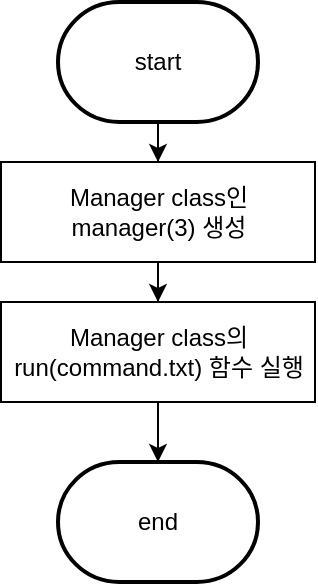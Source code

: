 <mxfile version="22.1.0" type="device" pages="3">
  <diagram id="C5RBs43oDa-KdzZeNtuy" name="main.cpp">
    <mxGraphModel dx="934" dy="1237" grid="1" gridSize="10" guides="1" tooltips="1" connect="1" arrows="1" fold="1" page="1" pageScale="1" pageWidth="827" pageHeight="1169" math="0" shadow="0">
      <root>
        <mxCell id="WIyWlLk6GJQsqaUBKTNV-0" />
        <mxCell id="WIyWlLk6GJQsqaUBKTNV-1" parent="WIyWlLk6GJQsqaUBKTNV-0" />
        <mxCell id="gqeSdixQSgTwtnbH9iBB-2" value="" style="edgeStyle=orthogonalEdgeStyle;rounded=0;orthogonalLoop=1;jettySize=auto;html=1;" parent="WIyWlLk6GJQsqaUBKTNV-1" source="gqeSdixQSgTwtnbH9iBB-0" target="gqeSdixQSgTwtnbH9iBB-1" edge="1">
          <mxGeometry relative="1" as="geometry" />
        </mxCell>
        <mxCell id="gqeSdixQSgTwtnbH9iBB-0" value="start" style="strokeWidth=2;html=1;shape=mxgraph.flowchart.terminator;whiteSpace=wrap;" parent="WIyWlLk6GJQsqaUBKTNV-1" vertex="1">
          <mxGeometry x="313" y="150" width="100" height="60" as="geometry" />
        </mxCell>
        <mxCell id="gqeSdixQSgTwtnbH9iBB-4" value="" style="edgeStyle=orthogonalEdgeStyle;rounded=0;orthogonalLoop=1;jettySize=auto;html=1;" parent="WIyWlLk6GJQsqaUBKTNV-1" source="gqeSdixQSgTwtnbH9iBB-1" target="gqeSdixQSgTwtnbH9iBB-3" edge="1">
          <mxGeometry relative="1" as="geometry" />
        </mxCell>
        <mxCell id="gqeSdixQSgTwtnbH9iBB-1" value="Manager class인&lt;br&gt;manager(3) 생성" style="rounded=0;whiteSpace=wrap;html=1;" parent="WIyWlLk6GJQsqaUBKTNV-1" vertex="1">
          <mxGeometry x="284.5" y="230" width="157" height="50" as="geometry" />
        </mxCell>
        <mxCell id="gqeSdixQSgTwtnbH9iBB-6" value="" style="edgeStyle=orthogonalEdgeStyle;rounded=0;orthogonalLoop=1;jettySize=auto;html=1;" parent="WIyWlLk6GJQsqaUBKTNV-1" source="gqeSdixQSgTwtnbH9iBB-3" target="gqeSdixQSgTwtnbH9iBB-5" edge="1">
          <mxGeometry relative="1" as="geometry" />
        </mxCell>
        <mxCell id="gqeSdixQSgTwtnbH9iBB-3" value="Manager class의 run(command.txt) 함수 실행" style="rounded=0;whiteSpace=wrap;html=1;" parent="WIyWlLk6GJQsqaUBKTNV-1" vertex="1">
          <mxGeometry x="284.5" y="300" width="157" height="50" as="geometry" />
        </mxCell>
        <mxCell id="gqeSdixQSgTwtnbH9iBB-5" value="end" style="strokeWidth=2;html=1;shape=mxgraph.flowchart.terminator;whiteSpace=wrap;" parent="WIyWlLk6GJQsqaUBKTNV-1" vertex="1">
          <mxGeometry x="313" y="380" width="100" height="60" as="geometry" />
        </mxCell>
      </root>
    </mxGraphModel>
  </diagram>
  <diagram id="mRipLY0cucPsHm-r0Gve" name="manager.cpp">
    <mxGraphModel dx="778" dy="1031" grid="1" gridSize="10" guides="1" tooltips="1" connect="1" arrows="1" fold="1" page="1" pageScale="1" pageWidth="1100" pageHeight="850" math="0" shadow="0">
      <root>
        <mxCell id="0" />
        <mxCell id="1" parent="0" />
        <mxCell id="7FsS_8g6NK_ldsd2cw5r-3" value="void run&lt;br style=&quot;font-size: 9px;&quot;&gt;(const char* command)&amp;nbsp;" style="strokeWidth=2;html=1;shape=mxgraph.flowchart.terminator;whiteSpace=wrap;fontSize=9;" parent="1" vertex="1">
          <mxGeometry x="178.305" y="10" width="130.169" height="44.944" as="geometry" />
        </mxCell>
        <mxCell id="7FsS_8g6NK_ldsd2cw5r-4" value="fin.open(command)" style="shape=document;whiteSpace=wrap;html=1;boundedLbl=1;fontSize=9;" parent="1" vertex="1">
          <mxGeometry x="194.576" y="81.91" width="97.627" height="44.944" as="geometry" />
        </mxCell>
        <mxCell id="7FsS_8g6NK_ldsd2cw5r-5" value="" style="edgeStyle=orthogonalEdgeStyle;rounded=0;orthogonalLoop=1;jettySize=auto;html=1;fontSize=9;" parent="1" source="7FsS_8g6NK_ldsd2cw5r-3" target="7FsS_8g6NK_ldsd2cw5r-4" edge="1">
          <mxGeometry relative="1" as="geometry" />
        </mxCell>
        <mxCell id="7FsS_8g6NK_ldsd2cw5r-6" value="fin is open?" style="rhombus;whiteSpace=wrap;html=1;fontSize=9;" parent="1" vertex="1">
          <mxGeometry x="210.847" y="153.82" width="65.085" height="71.91" as="geometry" />
        </mxCell>
        <mxCell id="7FsS_8g6NK_ldsd2cw5r-7" value="" style="edgeStyle=orthogonalEdgeStyle;rounded=0;orthogonalLoop=1;jettySize=auto;html=1;fontSize=9;" parent="1" source="7FsS_8g6NK_ldsd2cw5r-4" target="7FsS_8g6NK_ldsd2cw5r-6" edge="1">
          <mxGeometry relative="1" as="geometry" />
        </mxCell>
        <mxCell id="7FsS_8g6NK_ldsd2cw5r-8" value="File open Error 출력" style="rounded=0;whiteSpace=wrap;html=1;fontSize=9;" parent="1" vertex="1">
          <mxGeometry x="56.271" y="162.809" width="97.627" height="53.933" as="geometry" />
        </mxCell>
        <mxCell id="7FsS_8g6NK_ldsd2cw5r-9" value="no" style="edgeStyle=orthogonalEdgeStyle;rounded=0;orthogonalLoop=1;jettySize=auto;html=1;fontSize=9;" parent="1" source="7FsS_8g6NK_ldsd2cw5r-6" target="7FsS_8g6NK_ldsd2cw5r-8" edge="1">
          <mxGeometry relative="1" as="geometry" />
        </mxCell>
        <mxCell id="7FsS_8g6NK_ldsd2cw5r-10" value="end" style="strokeWidth=2;html=1;shape=mxgraph.flowchart.terminator;whiteSpace=wrap;fontSize=9;" parent="1" vertex="1">
          <mxGeometry x="64.41" y="567.3" width="81.36" height="42.7" as="geometry" />
        </mxCell>
        <mxCell id="7FsS_8g6NK_ldsd2cw5r-12" value="&lt;div style=&quot;font-size: 9px;&quot;&gt;bptree = new BpTree(&amp;amp;flog, bpOrder);&lt;/div&gt;&lt;div style=&quot;font-size: 9px;&quot;&gt;stree = new SelectionTree(&amp;amp;flog);&lt;span style=&quot;font-size: 9px;&quot;&gt;&lt;/span&gt;&lt;/div&gt;" style="rounded=0;whiteSpace=wrap;html=1;fontSize=9;" parent="1" vertex="1">
          <mxGeometry x="153.898" y="266.18" width="178.983" height="49.438" as="geometry" />
        </mxCell>
        <mxCell id="7FsS_8g6NK_ldsd2cw5r-13" value="yes" style="edgeStyle=orthogonalEdgeStyle;rounded=0;orthogonalLoop=1;jettySize=auto;html=1;fontSize=9;" parent="1" source="7FsS_8g6NK_ldsd2cw5r-6" target="7FsS_8g6NK_ldsd2cw5r-12" edge="1">
          <mxGeometry relative="1" as="geometry" />
        </mxCell>
        <mxCell id="7FsS_8g6NK_ldsd2cw5r-14" value="fin is eof?" style="rhombus;whiteSpace=wrap;html=1;fontSize=9;" parent="1" vertex="1">
          <mxGeometry x="210.847" y="351.573" width="65.085" height="71.91" as="geometry" />
        </mxCell>
        <mxCell id="7FsS_8g6NK_ldsd2cw5r-15" value="" style="edgeStyle=orthogonalEdgeStyle;rounded=0;orthogonalLoop=1;jettySize=auto;html=1;fontSize=9;" parent="1" source="7FsS_8g6NK_ldsd2cw5r-12" target="7FsS_8g6NK_ldsd2cw5r-14" edge="1">
          <mxGeometry relative="1" as="geometry" />
        </mxCell>
        <mxCell id="7FsS_8g6NK_ldsd2cw5r-55" style="edgeStyle=orthogonalEdgeStyle;rounded=0;orthogonalLoop=1;jettySize=auto;html=1;" parent="1" source="7FsS_8g6NK_ldsd2cw5r-16" target="7FsS_8g6NK_ldsd2cw5r-18" edge="1">
          <mxGeometry relative="1" as="geometry" />
        </mxCell>
        <mxCell id="7FsS_8g6NK_ldsd2cw5r-16" value="fin.close()" style="rounded=0;whiteSpace=wrap;html=1;fontSize=9;" parent="1" vertex="1">
          <mxGeometry x="56.271" y="360.562" width="97.627" height="53.933" as="geometry" />
        </mxCell>
        <mxCell id="7FsS_8g6NK_ldsd2cw5r-17" value="yes" style="edgeStyle=orthogonalEdgeStyle;rounded=0;orthogonalLoop=1;jettySize=auto;html=1;fontSize=9;" parent="1" source="7FsS_8g6NK_ldsd2cw5r-14" target="7FsS_8g6NK_ldsd2cw5r-16" edge="1">
          <mxGeometry relative="1" as="geometry" />
        </mxCell>
        <mxCell id="7FsS_8g6NK_ldsd2cw5r-18" value="" style="shape=waypoint;sketch=0;size=6;pointerEvents=1;points=[];fillColor=default;resizable=0;rotatable=0;perimeter=centerPerimeter;snapToPoint=1;rounded=0;fontSize=9;" parent="1" vertex="1">
          <mxGeometry x="95.089" y="510.004" width="20" height="20" as="geometry" />
        </mxCell>
        <mxCell id="7FsS_8g6NK_ldsd2cw5r-21" value="is command LOAD?" style="rhombus;whiteSpace=wrap;html=1;fontSize=9;" parent="1" vertex="1">
          <mxGeometry x="308.475" y="351.573" width="65.085" height="71.91" as="geometry" />
        </mxCell>
        <mxCell id="7FsS_8g6NK_ldsd2cw5r-22" value="no" style="edgeStyle=orthogonalEdgeStyle;rounded=0;orthogonalLoop=1;jettySize=auto;html=1;fontSize=9;" parent="1" source="7FsS_8g6NK_ldsd2cw5r-14" target="7FsS_8g6NK_ldsd2cw5r-21" edge="1">
          <mxGeometry relative="1" as="geometry" />
        </mxCell>
        <mxCell id="7FsS_8g6NK_ldsd2cw5r-23" value="is command ADD?" style="rhombus;whiteSpace=wrap;html=1;fontSize=9;" parent="1" vertex="1">
          <mxGeometry x="406.102" y="351.573" width="65.085" height="71.91" as="geometry" />
        </mxCell>
        <mxCell id="7FsS_8g6NK_ldsd2cw5r-24" value="no" style="edgeStyle=orthogonalEdgeStyle;rounded=0;orthogonalLoop=1;jettySize=auto;html=1;fontSize=9;" parent="1" source="7FsS_8g6NK_ldsd2cw5r-21" target="7FsS_8g6NK_ldsd2cw5r-23" edge="1">
          <mxGeometry relative="1" as="geometry" />
        </mxCell>
        <mxCell id="7FsS_8g6NK_ldsd2cw5r-25" value="is command &lt;br style=&quot;font-size: 9px;&quot;&gt;SEARCH_BP?" style="rhombus;whiteSpace=wrap;html=1;fontSize=9;" parent="1" vertex="1">
          <mxGeometry x="210.847" y="504.382" width="65.085" height="71.91" as="geometry" />
        </mxCell>
        <mxCell id="7FsS_8g6NK_ldsd2cw5r-30" value="no" style="edgeStyle=orthogonalEdgeStyle;rounded=0;orthogonalLoop=1;jettySize=auto;html=1;entryX=0;entryY=0.5;entryDx=0;entryDy=0;exitX=1;exitY=0.5;exitDx=0;exitDy=0;fontSize=9;" parent="1" source="7FsS_8g6NK_ldsd2cw5r-23" target="7FsS_8g6NK_ldsd2cw5r-25" edge="1">
          <mxGeometry relative="1" as="geometry">
            <Array as="points">
              <mxPoint x="495.593" y="387.528" />
              <mxPoint x="495.593" y="495.393" />
              <mxPoint x="194.576" y="495.393" />
              <mxPoint x="194.576" y="540.337" />
            </Array>
          </mxGeometry>
        </mxCell>
        <mxCell id="7FsS_8g6NK_ldsd2cw5r-26" value="is command &lt;br style=&quot;font-size: 9px;&quot;&gt;PRINT_BP?" style="rhombus;whiteSpace=wrap;html=1;fontSize=9;" parent="1" vertex="1">
          <mxGeometry x="308.475" y="504.382" width="65.085" height="71.91" as="geometry" />
        </mxCell>
        <mxCell id="7FsS_8g6NK_ldsd2cw5r-31" value="no" style="edgeStyle=orthogonalEdgeStyle;rounded=0;orthogonalLoop=1;jettySize=auto;html=1;fontSize=9;" parent="1" source="7FsS_8g6NK_ldsd2cw5r-25" target="7FsS_8g6NK_ldsd2cw5r-26" edge="1">
          <mxGeometry relative="1" as="geometry" />
        </mxCell>
        <mxCell id="7FsS_8g6NK_ldsd2cw5r-27" value="is command &lt;br style=&quot;font-size: 9px;&quot;&gt;PRINT_ST?" style="rhombus;whiteSpace=wrap;html=1;fontSize=9;" parent="1" vertex="1">
          <mxGeometry x="406.102" y="504.382" width="65.085" height="71.91" as="geometry" />
        </mxCell>
        <mxCell id="7FsS_8g6NK_ldsd2cw5r-32" value="no" style="edgeStyle=orthogonalEdgeStyle;rounded=0;orthogonalLoop=1;jettySize=auto;html=1;fontSize=9;" parent="1" source="7FsS_8g6NK_ldsd2cw5r-26" target="7FsS_8g6NK_ldsd2cw5r-27" edge="1">
          <mxGeometry relative="1" as="geometry" />
        </mxCell>
        <mxCell id="7FsS_8g6NK_ldsd2cw5r-62" value="yes" style="edgeStyle=orthogonalEdgeStyle;rounded=0;orthogonalLoop=1;jettySize=auto;html=1;fontSize=9;" parent="1" source="7FsS_8g6NK_ldsd2cw5r-28" target="7FsS_8g6NK_ldsd2cw5r-61" edge="1">
          <mxGeometry relative="1" as="geometry" />
        </mxCell>
        <mxCell id="7FsS_8g6NK_ldsd2cw5r-28" value="is command &lt;br style=&quot;font-size: 9px;&quot;&gt;EXIT?" style="rhombus;whiteSpace=wrap;html=1;fontSize=9;" parent="1" vertex="1">
          <mxGeometry x="316.61" y="684.157" width="65.085" height="71.91" as="geometry" />
        </mxCell>
        <mxCell id="7FsS_8g6NK_ldsd2cw5r-34" value="no" style="edgeStyle=orthogonalEdgeStyle;rounded=0;orthogonalLoop=1;jettySize=auto;html=1;fontSize=9;" parent="1" source="7FsS_8g6NK_ldsd2cw5r-29" target="7FsS_8g6NK_ldsd2cw5r-28" edge="1">
          <mxGeometry relative="1" as="geometry" />
        </mxCell>
        <mxCell id="7FsS_8g6NK_ldsd2cw5r-29" value="is command &lt;br style=&quot;font-size: 9px;&quot;&gt;DELETE?" style="rhombus;whiteSpace=wrap;html=1;fontSize=9;" parent="1" vertex="1">
          <mxGeometry x="218.983" y="684.157" width="65.085" height="71.91" as="geometry" />
        </mxCell>
        <mxCell id="7FsS_8g6NK_ldsd2cw5r-33" value="no" style="edgeStyle=orthogonalEdgeStyle;rounded=0;orthogonalLoop=1;jettySize=auto;html=1;entryX=0;entryY=0.5;entryDx=0;entryDy=0;exitX=1;exitY=0.5;exitDx=0;exitDy=0;fontSize=9;" parent="1" source="7FsS_8g6NK_ldsd2cw5r-27" target="7FsS_8g6NK_ldsd2cw5r-29" edge="1">
          <mxGeometry relative="1" as="geometry">
            <Array as="points">
              <mxPoint x="495.593" y="540.337" />
              <mxPoint x="495.593" y="675.169" />
              <mxPoint x="194.576" y="675.169" />
              <mxPoint x="194.576" y="720.112" />
            </Array>
          </mxGeometry>
        </mxCell>
        <mxCell id="7FsS_8g6NK_ldsd2cw5r-36" value="" style="shape=waypoint;sketch=0;size=6;pointerEvents=1;points=[];fillColor=default;resizable=0;rotatable=0;perimeter=centerPerimeter;snapToPoint=1;fontSize=9;" parent="1" vertex="1">
          <mxGeometry x="235.254" y="320.112" width="20" height="20" as="geometry" />
        </mxCell>
        <mxCell id="7FsS_8g6NK_ldsd2cw5r-37" value="no" style="edgeStyle=orthogonalEdgeStyle;rounded=0;orthogonalLoop=1;jettySize=auto;html=1;fontSize=9;" parent="1" source="7FsS_8g6NK_ldsd2cw5r-28" target="7FsS_8g6NK_ldsd2cw5r-36" edge="1">
          <mxGeometry x="-0.919" relative="1" as="geometry">
            <Array as="points">
              <mxPoint x="520" y="720.112" />
              <mxPoint x="520" y="329.101" />
            </Array>
            <mxPoint as="offset" />
          </mxGeometry>
        </mxCell>
        <mxCell id="7FsS_8g6NK_ldsd2cw5r-56" style="edgeStyle=orthogonalEdgeStyle;rounded=0;orthogonalLoop=1;jettySize=auto;html=1;" parent="1" source="7FsS_8g6NK_ldsd2cw5r-38" edge="1">
          <mxGeometry relative="1" as="geometry">
            <mxPoint x="520.505" y="480" as="targetPoint" />
            <Array as="points">
              <mxPoint x="341" y="480" />
            </Array>
          </mxGeometry>
        </mxCell>
        <mxCell id="7FsS_8g6NK_ldsd2cw5r-38" value="LOAD()" style="rounded=0;whiteSpace=wrap;html=1;fontSize=9;" parent="1" vertex="1">
          <mxGeometry x="312.542" y="445.001" width="56.949" height="26.966" as="geometry" />
        </mxCell>
        <mxCell id="7FsS_8g6NK_ldsd2cw5r-39" value="yes" style="edgeStyle=orthogonalEdgeStyle;rounded=0;orthogonalLoop=1;jettySize=auto;html=1;fontSize=9;" parent="1" source="7FsS_8g6NK_ldsd2cw5r-21" target="7FsS_8g6NK_ldsd2cw5r-38" edge="1">
          <mxGeometry relative="1" as="geometry" />
        </mxCell>
        <mxCell id="7FsS_8g6NK_ldsd2cw5r-57" style="edgeStyle=orthogonalEdgeStyle;rounded=0;orthogonalLoop=1;jettySize=auto;html=1;exitX=0.5;exitY=1;exitDx=0;exitDy=0;" parent="1" source="7FsS_8g6NK_ldsd2cw5r-40" edge="1">
          <mxGeometry relative="1" as="geometry">
            <mxPoint x="520" y="480" as="targetPoint" />
            <Array as="points">
              <mxPoint x="439" y="480" />
            </Array>
          </mxGeometry>
        </mxCell>
        <mxCell id="7FsS_8g6NK_ldsd2cw5r-40" value="ADD()" style="rounded=0;whiteSpace=wrap;html=1;fontSize=9;" parent="1" vertex="1">
          <mxGeometry x="410.169" y="445.001" width="56.949" height="26.966" as="geometry" />
        </mxCell>
        <mxCell id="7FsS_8g6NK_ldsd2cw5r-41" value="yes" style="edgeStyle=orthogonalEdgeStyle;rounded=0;orthogonalLoop=1;jettySize=auto;html=1;fontSize=9;" parent="1" source="7FsS_8g6NK_ldsd2cw5r-23" target="7FsS_8g6NK_ldsd2cw5r-40" edge="1">
          <mxGeometry relative="1" as="geometry" />
        </mxCell>
        <mxCell id="7FsS_8g6NK_ldsd2cw5r-58" style="edgeStyle=orthogonalEdgeStyle;rounded=0;orthogonalLoop=1;jettySize=auto;html=1;exitX=0.5;exitY=1;exitDx=0;exitDy=0;" parent="1" source="7FsS_8g6NK_ldsd2cw5r-42" edge="1">
          <mxGeometry relative="1" as="geometry">
            <mxPoint x="520" y="650" as="targetPoint" />
            <Array as="points">
              <mxPoint x="243" y="650" />
              <mxPoint x="520" y="650" />
            </Array>
          </mxGeometry>
        </mxCell>
        <mxCell id="7FsS_8g6NK_ldsd2cw5r-42" value="SEARCH_BP()" style="rounded=0;whiteSpace=wrap;html=1;fontSize=9;" parent="1" vertex="1">
          <mxGeometry x="204.746" y="600.0" width="77.288" height="26.966" as="geometry" />
        </mxCell>
        <mxCell id="7FsS_8g6NK_ldsd2cw5r-44" value="yes" style="edgeStyle=orthogonalEdgeStyle;rounded=0;orthogonalLoop=1;jettySize=auto;html=1;fontSize=9;" parent="1" source="7FsS_8g6NK_ldsd2cw5r-25" target="7FsS_8g6NK_ldsd2cw5r-42" edge="1">
          <mxGeometry relative="1" as="geometry" />
        </mxCell>
        <mxCell id="7FsS_8g6NK_ldsd2cw5r-59" style="edgeStyle=orthogonalEdgeStyle;rounded=0;orthogonalLoop=1;jettySize=auto;html=1;exitX=0.5;exitY=1;exitDx=0;exitDy=0;" parent="1" source="7FsS_8g6NK_ldsd2cw5r-45" edge="1">
          <mxGeometry relative="1" as="geometry">
            <mxPoint x="520" y="650" as="targetPoint" />
            <Array as="points">
              <mxPoint x="341" y="650" />
            </Array>
          </mxGeometry>
        </mxCell>
        <mxCell id="7FsS_8g6NK_ldsd2cw5r-45" value="PRINT_BP()" style="rounded=0;whiteSpace=wrap;html=1;fontSize=9;" parent="1" vertex="1">
          <mxGeometry x="302.373" y="600.0" width="77.288" height="26.966" as="geometry" />
        </mxCell>
        <mxCell id="7FsS_8g6NK_ldsd2cw5r-46" value="yes" style="edgeStyle=orthogonalEdgeStyle;rounded=0;orthogonalLoop=1;jettySize=auto;html=1;fontSize=9;" parent="1" source="7FsS_8g6NK_ldsd2cw5r-26" target="7FsS_8g6NK_ldsd2cw5r-45" edge="1">
          <mxGeometry relative="1" as="geometry" />
        </mxCell>
        <mxCell id="7FsS_8g6NK_ldsd2cw5r-60" style="edgeStyle=orthogonalEdgeStyle;rounded=0;orthogonalLoop=1;jettySize=auto;html=1;exitX=0.5;exitY=1;exitDx=0;exitDy=0;" parent="1" source="7FsS_8g6NK_ldsd2cw5r-47" edge="1">
          <mxGeometry relative="1" as="geometry">
            <mxPoint x="520" y="650" as="targetPoint" />
            <Array as="points">
              <mxPoint x="439" y="650" />
            </Array>
          </mxGeometry>
        </mxCell>
        <mxCell id="7FsS_8g6NK_ldsd2cw5r-47" value="PRINT_ST()" style="rounded=0;whiteSpace=wrap;html=1;fontSize=9;" parent="1" vertex="1">
          <mxGeometry x="400" y="600.0" width="77.288" height="26.966" as="geometry" />
        </mxCell>
        <mxCell id="7FsS_8g6NK_ldsd2cw5r-48" value="yes" style="edgeStyle=orthogonalEdgeStyle;rounded=0;orthogonalLoop=1;jettySize=auto;html=1;fontSize=9;" parent="1" source="7FsS_8g6NK_ldsd2cw5r-27" target="7FsS_8g6NK_ldsd2cw5r-47" edge="1">
          <mxGeometry relative="1" as="geometry" />
        </mxCell>
        <mxCell id="7FsS_8g6NK_ldsd2cw5r-63" style="edgeStyle=orthogonalEdgeStyle;rounded=0;orthogonalLoop=1;jettySize=auto;html=1;" parent="1" source="7FsS_8g6NK_ldsd2cw5r-49" edge="1">
          <mxGeometry relative="1" as="geometry">
            <mxPoint x="520.0" y="720" as="targetPoint" />
            <Array as="points">
              <mxPoint x="252" y="820" />
              <mxPoint x="520" y="820" />
            </Array>
          </mxGeometry>
        </mxCell>
        <mxCell id="7FsS_8g6NK_ldsd2cw5r-49" value="DELETE()" style="rounded=0;whiteSpace=wrap;html=1;fontSize=9;" parent="1" vertex="1">
          <mxGeometry x="212.881" y="783.034" width="77.288" height="26.966" as="geometry" />
        </mxCell>
        <mxCell id="7FsS_8g6NK_ldsd2cw5r-51" value="yes" style="edgeStyle=orthogonalEdgeStyle;rounded=0;orthogonalLoop=1;jettySize=auto;html=1;fontSize=9;" parent="1" source="7FsS_8g6NK_ldsd2cw5r-29" target="7FsS_8g6NK_ldsd2cw5r-49" edge="1">
          <mxGeometry relative="1" as="geometry" />
        </mxCell>
        <mxCell id="7FsS_8g6NK_ldsd2cw5r-53" style="edgeStyle=orthogonalEdgeStyle;rounded=0;orthogonalLoop=1;jettySize=auto;html=1;entryX=0.5;entryY=0;entryDx=0;entryDy=0;entryPerimeter=0;" parent="1" source="7FsS_8g6NK_ldsd2cw5r-8" target="7FsS_8g6NK_ldsd2cw5r-10" edge="1">
          <mxGeometry relative="1" as="geometry">
            <Array as="points">
              <mxPoint x="20" y="190" />
              <mxPoint x="20" y="520" />
              <mxPoint x="105" y="520" />
            </Array>
          </mxGeometry>
        </mxCell>
        <mxCell id="7FsS_8g6NK_ldsd2cw5r-64" style="edgeStyle=orthogonalEdgeStyle;rounded=0;orthogonalLoop=1;jettySize=auto;html=1;" parent="1" source="7FsS_8g6NK_ldsd2cw5r-61" edge="1">
          <mxGeometry relative="1" as="geometry">
            <mxPoint x="520.0" y="720" as="targetPoint" />
            <Array as="points">
              <mxPoint x="349" y="820" />
              <mxPoint x="520" y="820" />
            </Array>
          </mxGeometry>
        </mxCell>
        <mxCell id="7FsS_8g6NK_ldsd2cw5r-61" value="PRINT()" style="rounded=0;whiteSpace=wrap;html=1;fontSize=9;" parent="1" vertex="1">
          <mxGeometry x="310.511" y="783.034" width="77.288" height="26.966" as="geometry" />
        </mxCell>
        <mxCell id="7FsS_8g6NK_ldsd2cw5r-73" value="" style="edgeStyle=orthogonalEdgeStyle;rounded=0;orthogonalLoop=1;jettySize=auto;html=1;" parent="1" source="7FsS_8g6NK_ldsd2cw5r-69" target="7FsS_8g6NK_ldsd2cw5r-72" edge="1">
          <mxGeometry relative="1" as="geometry" />
        </mxCell>
        <mxCell id="7FsS_8g6NK_ldsd2cw5r-69" value="load_data.open(&quot;loan_book.txt&quot;);" style="shape=document;whiteSpace=wrap;html=1;boundedLbl=1;fontSize=10;" parent="1" vertex="1">
          <mxGeometry x="765" y="153.82" width="170" height="44.27" as="geometry" />
        </mxCell>
        <mxCell id="O0Yn0nJ3hVip8s5nAJel-6" value="no" style="edgeStyle=orthogonalEdgeStyle;rounded=0;orthogonalLoop=1;jettySize=auto;html=1;" parent="1" source="7FsS_8g6NK_ldsd2cw5r-72" target="O0Yn0nJ3hVip8s5nAJel-5" edge="1">
          <mxGeometry relative="1" as="geometry" />
        </mxCell>
        <mxCell id="O0Yn0nJ3hVip8s5nAJel-18" value="yes" style="edgeStyle=orthogonalEdgeStyle;rounded=0;orthogonalLoop=1;jettySize=auto;html=1;entryX=0.5;entryY=0;entryDx=0;entryDy=0;" parent="1" source="7FsS_8g6NK_ldsd2cw5r-72" target="O0Yn0nJ3hVip8s5nAJel-17" edge="1">
          <mxGeometry relative="1" as="geometry" />
        </mxCell>
        <mxCell id="7FsS_8g6NK_ldsd2cw5r-72" value="load_data 가 열리지 않거나 &lt;br&gt;자료구조에 이미 데이터가 존재하는가" style="rhombus;whiteSpace=wrap;html=1;" parent="1" vertex="1">
          <mxGeometry x="746.25" y="225.73" width="207.5" height="64.27" as="geometry" />
        </mxCell>
        <mxCell id="O0Yn0nJ3hVip8s5nAJel-2" style="edgeStyle=orthogonalEdgeStyle;rounded=0;orthogonalLoop=1;jettySize=auto;html=1;entryX=0.5;entryY=0;entryDx=0;entryDy=0;" parent="1" source="O0Yn0nJ3hVip8s5nAJel-1" target="7FsS_8g6NK_ldsd2cw5r-69" edge="1">
          <mxGeometry relative="1" as="geometry" />
        </mxCell>
        <mxCell id="O0Yn0nJ3hVip8s5nAJel-1" value="start" style="strokeWidth=2;html=1;shape=mxgraph.flowchart.terminator;whiteSpace=wrap;" parent="1" vertex="1">
          <mxGeometry x="800" y="92.47" width="100" height="34.38" as="geometry" />
        </mxCell>
        <mxCell id="O0Yn0nJ3hVip8s5nAJel-3" value="end" style="strokeWidth=2;html=1;shape=mxgraph.flowchart.terminator;whiteSpace=wrap;" parent="1" vertex="1">
          <mxGeometry x="800" y="723.03" width="100" height="60" as="geometry" />
        </mxCell>
        <mxCell id="O0Yn0nJ3hVip8s5nAJel-8" value="no" style="edgeStyle=orthogonalEdgeStyle;rounded=0;orthogonalLoop=1;jettySize=auto;html=1;" parent="1" source="O0Yn0nJ3hVip8s5nAJel-5" target="O0Yn0nJ3hVip8s5nAJel-7" edge="1">
          <mxGeometry relative="1" as="geometry" />
        </mxCell>
        <mxCell id="O0Yn0nJ3hVip8s5nAJel-20" value="yes" style="edgeStyle=orthogonalEdgeStyle;rounded=0;orthogonalLoop=1;jettySize=auto;html=1;exitX=0;exitY=0.5;exitDx=0;exitDy=0;entryX=0;entryY=0.5;entryDx=0;entryDy=0;" parent="1" source="O0Yn0nJ3hVip8s5nAJel-5" target="O0Yn0nJ3hVip8s5nAJel-19" edge="1">
          <mxGeometry relative="1" as="geometry">
            <Array as="points">
              <mxPoint x="740" y="360" />
              <mxPoint x="740" y="640" />
            </Array>
          </mxGeometry>
        </mxCell>
        <mxCell id="O0Yn0nJ3hVip8s5nAJel-5" value="파일 포인터가 끝인가?" style="rhombus;whiteSpace=wrap;html=1;" parent="1" vertex="1">
          <mxGeometry x="810" y="320.11" width="80" height="80" as="geometry" />
        </mxCell>
        <mxCell id="O0Yn0nJ3hVip8s5nAJel-10" value="" style="edgeStyle=orthogonalEdgeStyle;rounded=0;orthogonalLoop=1;jettySize=auto;html=1;" parent="1" source="O0Yn0nJ3hVip8s5nAJel-7" target="O0Yn0nJ3hVip8s5nAJel-9" edge="1">
          <mxGeometry relative="1" as="geometry" />
        </mxCell>
        <mxCell id="O0Yn0nJ3hVip8s5nAJel-7" value="data 분리" style="rounded=0;whiteSpace=wrap;html=1;" parent="1" vertex="1">
          <mxGeometry x="790" y="432.25" width="120" height="30" as="geometry" />
        </mxCell>
        <mxCell id="O0Yn0nJ3hVip8s5nAJel-12" value="" style="edgeStyle=orthogonalEdgeStyle;rounded=0;orthogonalLoop=1;jettySize=auto;html=1;" parent="1" source="O0Yn0nJ3hVip8s5nAJel-9" target="O0Yn0nJ3hVip8s5nAJel-11" edge="1">
          <mxGeometry relative="1" as="geometry" />
        </mxCell>
        <mxCell id="O0Yn0nJ3hVip8s5nAJel-9" value="Loanbookdata에 삽입" style="whiteSpace=wrap;html=1;rounded=0;" parent="1" vertex="1">
          <mxGeometry x="790" y="487.25" width="120" height="35" as="geometry" />
        </mxCell>
        <mxCell id="O0Yn0nJ3hVip8s5nAJel-13" style="edgeStyle=orthogonalEdgeStyle;rounded=0;orthogonalLoop=1;jettySize=auto;html=1;endArrow=oval;endFill=1;" parent="1" source="O0Yn0nJ3hVip8s5nAJel-11" edge="1">
          <mxGeometry relative="1" as="geometry">
            <mxPoint x="850" y="300" as="targetPoint" />
            <Array as="points">
              <mxPoint x="970" y="560" />
              <mxPoint x="970" y="300" />
            </Array>
          </mxGeometry>
        </mxCell>
        <mxCell id="O0Yn0nJ3hVip8s5nAJel-11" value="bptree에 해당 data 삽입" style="whiteSpace=wrap;html=1;rounded=0;" parent="1" vertex="1">
          <mxGeometry x="780" y="547.25" width="140" height="30" as="geometry" />
        </mxCell>
        <mxCell id="O0Yn0nJ3hVip8s5nAJel-22" style="edgeStyle=orthogonalEdgeStyle;rounded=0;orthogonalLoop=1;jettySize=auto;html=1;endArrow=oval;endFill=1;" parent="1" source="O0Yn0nJ3hVip8s5nAJel-17" edge="1">
          <mxGeometry relative="1" as="geometry">
            <mxPoint x="850" y="700" as="targetPoint" />
            <Array as="points">
              <mxPoint x="640" y="700" />
            </Array>
          </mxGeometry>
        </mxCell>
        <mxCell id="O0Yn0nJ3hVip8s5nAJel-17" value="에러 코드 100 출력" style="rounded=0;whiteSpace=wrap;html=1;" parent="1" vertex="1">
          <mxGeometry x="580" y="445" width="120" height="60" as="geometry" />
        </mxCell>
        <mxCell id="O0Yn0nJ3hVip8s5nAJel-19" value="성공 코드 출력" style="rounded=0;whiteSpace=wrap;html=1;" parent="1" vertex="1">
          <mxGeometry x="790" y="610" width="120" height="60" as="geometry" />
        </mxCell>
        <mxCell id="O0Yn0nJ3hVip8s5nAJel-21" style="edgeStyle=orthogonalEdgeStyle;rounded=0;orthogonalLoop=1;jettySize=auto;html=1;entryX=0.5;entryY=0;entryDx=0;entryDy=0;entryPerimeter=0;" parent="1" source="O0Yn0nJ3hVip8s5nAJel-19" target="O0Yn0nJ3hVip8s5nAJel-3" edge="1">
          <mxGeometry relative="1" as="geometry" />
        </mxCell>
        <mxCell id="O0Yn0nJ3hVip8s5nAJel-26" style="edgeStyle=orthogonalEdgeStyle;rounded=0;orthogonalLoop=1;jettySize=auto;html=1;entryX=0.5;entryY=0;entryDx=0;entryDy=0;" parent="1" source="O0Yn0nJ3hVip8s5nAJel-24" target="O0Yn0nJ3hVip8s5nAJel-25" edge="1">
          <mxGeometry relative="1" as="geometry" />
        </mxCell>
        <mxCell id="O0Yn0nJ3hVip8s5nAJel-24" value="start" style="strokeWidth=2;html=1;shape=mxgraph.flowchart.terminator;whiteSpace=wrap;" parent="1" vertex="1">
          <mxGeometry x="1330" y="26" width="100" height="34.38" as="geometry" />
        </mxCell>
        <mxCell id="O0Yn0nJ3hVip8s5nAJel-28" style="edgeStyle=orthogonalEdgeStyle;rounded=0;orthogonalLoop=1;jettySize=auto;html=1;entryX=0.5;entryY=0;entryDx=0;entryDy=0;" parent="1" source="O0Yn0nJ3hVip8s5nAJel-25" target="O0Yn0nJ3hVip8s5nAJel-27" edge="1">
          <mxGeometry relative="1" as="geometry" />
        </mxCell>
        <mxCell id="O0Yn0nJ3hVip8s5nAJel-25" value="data를 저장" style="rounded=0;whiteSpace=wrap;html=1;" parent="1" vertex="1">
          <mxGeometry x="1320" y="99.26" width="120" height="60" as="geometry" />
        </mxCell>
        <mxCell id="O0Yn0nJ3hVip8s5nAJel-30" value="no" style="edgeStyle=orthogonalEdgeStyle;rounded=0;orthogonalLoop=1;jettySize=auto;html=1;entryX=0.5;entryY=0;entryDx=0;entryDy=0;" parent="1" source="O0Yn0nJ3hVip8s5nAJel-27" target="O0Yn0nJ3hVip8s5nAJel-29" edge="1">
          <mxGeometry relative="1" as="geometry" />
        </mxCell>
        <mxCell id="O0Yn0nJ3hVip8s5nAJel-27" value="data의 수가 4개인가" style="rhombus;whiteSpace=wrap;html=1;" parent="1" vertex="1">
          <mxGeometry x="1340" y="199.71" width="80" height="80" as="geometry" />
        </mxCell>
        <mxCell id="O0Yn0nJ3hVip8s5nAJel-58" style="edgeStyle=orthogonalEdgeStyle;rounded=0;orthogonalLoop=1;jettySize=auto;html=1;endArrow=oval;endFill=1;" parent="1" source="O0Yn0nJ3hVip8s5nAJel-29" edge="1">
          <mxGeometry relative="1" as="geometry">
            <mxPoint x="1380" y="713.53" as="targetPoint" />
            <Array as="points">
              <mxPoint x="1230" y="713.53" />
            </Array>
          </mxGeometry>
        </mxCell>
        <mxCell id="O0Yn0nJ3hVip8s5nAJel-29" value="에러 코드 200 출력" style="rounded=0;whiteSpace=wrap;html=1;" parent="1" vertex="1">
          <mxGeometry x="1170" y="393.53" width="120" height="60" as="geometry" />
        </mxCell>
        <mxCell id="O0Yn0nJ3hVip8s5nAJel-34" value="" style="edgeStyle=orthogonalEdgeStyle;rounded=0;orthogonalLoop=1;jettySize=auto;html=1;" parent="1" source="O0Yn0nJ3hVip8s5nAJel-31" target="O0Yn0nJ3hVip8s5nAJel-33" edge="1">
          <mxGeometry relative="1" as="geometry" />
        </mxCell>
        <mxCell id="O0Yn0nJ3hVip8s5nAJel-31" value="bptree에 삽입" style="rounded=0;whiteSpace=wrap;html=1;" parent="1" vertex="1">
          <mxGeometry x="1320" y="318.53" width="120" height="35" as="geometry" />
        </mxCell>
        <mxCell id="O0Yn0nJ3hVip8s5nAJel-32" value="yes" style="edgeStyle=orthogonalEdgeStyle;rounded=0;orthogonalLoop=1;jettySize=auto;html=1;entryX=0.5;entryY=0;entryDx=0;entryDy=0;" parent="1" source="O0Yn0nJ3hVip8s5nAJel-27" target="O0Yn0nJ3hVip8s5nAJel-31" edge="1">
          <mxGeometry relative="1" as="geometry" />
        </mxCell>
        <mxCell id="O0Yn0nJ3hVip8s5nAJel-35" value="no" style="edgeStyle=orthogonalEdgeStyle;rounded=0;orthogonalLoop=1;jettySize=auto;html=1;entryX=1;entryY=0.5;entryDx=0;entryDy=0;" parent="1" source="O0Yn0nJ3hVip8s5nAJel-33" target="O0Yn0nJ3hVip8s5nAJel-29" edge="1">
          <mxGeometry relative="1" as="geometry" />
        </mxCell>
        <mxCell id="O0Yn0nJ3hVip8s5nAJel-37" value="yes" style="edgeStyle=orthogonalEdgeStyle;rounded=0;orthogonalLoop=1;jettySize=auto;html=1;entryX=0.5;entryY=0;entryDx=0;entryDy=0;" parent="1" source="O0Yn0nJ3hVip8s5nAJel-33" target="O0Yn0nJ3hVip8s5nAJel-36" edge="1">
          <mxGeometry relative="1" as="geometry" />
        </mxCell>
        <mxCell id="O0Yn0nJ3hVip8s5nAJel-33" value="삽입에 성공했는가?" style="rhombus;whiteSpace=wrap;html=1;" parent="1" vertex="1">
          <mxGeometry x="1340" y="383.53" width="80" height="80" as="geometry" />
        </mxCell>
        <mxCell id="O0Yn0nJ3hVip8s5nAJel-55" value="" style="edgeStyle=orthogonalEdgeStyle;rounded=0;orthogonalLoop=1;jettySize=auto;html=1;" parent="1" source="O0Yn0nJ3hVip8s5nAJel-36" target="O0Yn0nJ3hVip8s5nAJel-54" edge="1">
          <mxGeometry relative="1" as="geometry" />
        </mxCell>
        <mxCell id="O0Yn0nJ3hVip8s5nAJel-36" value="삽입된 항목 출력" style="rounded=0;whiteSpace=wrap;html=1;" parent="1" vertex="1">
          <mxGeometry x="1320" y="492.18" width="120" height="60" as="geometry" />
        </mxCell>
        <mxCell id="O0Yn0nJ3hVip8s5nAJel-62" value="no" style="edgeStyle=orthogonalEdgeStyle;rounded=0;orthogonalLoop=1;jettySize=auto;html=1;" parent="1" source="O0Yn0nJ3hVip8s5nAJel-54" target="O0Yn0nJ3hVip8s5nAJel-59" edge="1">
          <mxGeometry relative="1" as="geometry" />
        </mxCell>
        <mxCell id="O0Yn0nJ3hVip8s5nAJel-64" value="yes" style="edgeStyle=orthogonalEdgeStyle;rounded=0;orthogonalLoop=1;jettySize=auto;html=1;" parent="1" source="O0Yn0nJ3hVip8s5nAJel-54" target="O0Yn0nJ3hVip8s5nAJel-56" edge="1">
          <mxGeometry x="-0.778" relative="1" as="geometry">
            <Array as="points">
              <mxPoint x="1380" y="693.53" />
              <mxPoint x="1380" y="693.53" />
            </Array>
            <mxPoint as="offset" />
          </mxGeometry>
        </mxCell>
        <mxCell id="O0Yn0nJ3hVip8s5nAJel-54" value="넣은 데이터가 최대 권수를 넘었는가" style="rhombus;whiteSpace=wrap;html=1;" parent="1" vertex="1">
          <mxGeometry x="1340" y="593.53" width="80" height="80" as="geometry" />
        </mxCell>
        <mxCell id="O0Yn0nJ3hVip8s5nAJel-56" value="end" style="strokeWidth=2;html=1;shape=mxgraph.flowchart.terminator;whiteSpace=wrap;" parent="1" vertex="1">
          <mxGeometry x="1330" y="763.53" width="100" height="60" as="geometry" />
        </mxCell>
        <mxCell id="O0Yn0nJ3hVip8s5nAJel-61" value="" style="edgeStyle=orthogonalEdgeStyle;rounded=0;orthogonalLoop=1;jettySize=auto;html=1;" parent="1" source="O0Yn0nJ3hVip8s5nAJel-59" target="O0Yn0nJ3hVip8s5nAJel-60" edge="1">
          <mxGeometry relative="1" as="geometry" />
        </mxCell>
        <mxCell id="O0Yn0nJ3hVip8s5nAJel-59" value="selection tree에 삽입" style="rounded=0;whiteSpace=wrap;html=1;" parent="1" vertex="1">
          <mxGeometry x="1470" y="603.53" width="120" height="60" as="geometry" />
        </mxCell>
        <mxCell id="O0Yn0nJ3hVip8s5nAJel-63" style="edgeStyle=orthogonalEdgeStyle;rounded=0;orthogonalLoop=1;jettySize=auto;html=1;entryX=0.5;entryY=0;entryDx=0;entryDy=0;entryPerimeter=0;" parent="1" source="O0Yn0nJ3hVip8s5nAJel-60" target="O0Yn0nJ3hVip8s5nAJel-56" edge="1">
          <mxGeometry relative="1" as="geometry">
            <mxPoint x="1400" y="783.53" as="targetPoint" />
          </mxGeometry>
        </mxCell>
        <mxCell id="O0Yn0nJ3hVip8s5nAJel-60" value="bptree에서 해당 data 삭제" style="rounded=0;whiteSpace=wrap;html=1;" parent="1" vertex="1">
          <mxGeometry x="1470" y="683.53" width="120" height="60" as="geometry" />
        </mxCell>
        <mxCell id="O0Yn0nJ3hVip8s5nAJel-69" value="" style="edgeStyle=orthogonalEdgeStyle;rounded=0;orthogonalLoop=1;jettySize=auto;html=1;" parent="1" source="O0Yn0nJ3hVip8s5nAJel-65" target="O0Yn0nJ3hVip8s5nAJel-66" edge="1">
          <mxGeometry relative="1" as="geometry" />
        </mxCell>
        <mxCell id="O0Yn0nJ3hVip8s5nAJel-65" value="start" style="strokeWidth=2;html=1;shape=mxgraph.flowchart.terminator;whiteSpace=wrap;" parent="1" vertex="1">
          <mxGeometry x="1820" y="92.47" width="100" height="34.38" as="geometry" />
        </mxCell>
        <mxCell id="O0Yn0nJ3hVip8s5nAJel-71" value="yes" style="edgeStyle=orthogonalEdgeStyle;rounded=0;orthogonalLoop=1;jettySize=auto;html=1;entryX=0.5;entryY=0;entryDx=0;entryDy=0;exitX=0;exitY=0.5;exitDx=0;exitDy=0;" parent="1" source="O0Yn0nJ3hVip8s5nAJel-66" target="O0Yn0nJ3hVip8s5nAJel-70" edge="1">
          <mxGeometry relative="1" as="geometry">
            <Array as="points">
              <mxPoint x="1770" y="204" />
            </Array>
          </mxGeometry>
        </mxCell>
        <mxCell id="O0Yn0nJ3hVip8s5nAJel-73" value="no" style="edgeStyle=orthogonalEdgeStyle;rounded=0;orthogonalLoop=1;jettySize=auto;html=1;entryX=0.5;entryY=0;entryDx=0;entryDy=0;" parent="1" source="O0Yn0nJ3hVip8s5nAJel-66" target="O0Yn0nJ3hVip8s5nAJel-72" edge="1">
          <mxGeometry relative="1" as="geometry">
            <Array as="points">
              <mxPoint x="1970" y="204" />
            </Array>
          </mxGeometry>
        </mxCell>
        <mxCell id="O0Yn0nJ3hVip8s5nAJel-66" value="입력 받은 파라미터가&lt;br&gt;&amp;nbsp;1 개인가" style="rhombus;whiteSpace=wrap;html=1;" parent="1" vertex="1">
          <mxGeometry x="1830" y="165.73" width="80" height="77" as="geometry" />
        </mxCell>
        <mxCell id="O0Yn0nJ3hVip8s5nAJel-75" value="" style="edgeStyle=orthogonalEdgeStyle;rounded=0;orthogonalLoop=1;jettySize=auto;html=1;" parent="1" source="O0Yn0nJ3hVip8s5nAJel-70" target="O0Yn0nJ3hVip8s5nAJel-74" edge="1">
          <mxGeometry relative="1" as="geometry" />
        </mxCell>
        <mxCell id="O0Yn0nJ3hVip8s5nAJel-70" value="search bp book을 실행" style="rounded=0;whiteSpace=wrap;html=1;" parent="1" vertex="1">
          <mxGeometry x="1700" y="261.62" width="140" height="54" as="geometry" />
        </mxCell>
        <mxCell id="O0Yn0nJ3hVip8s5nAJel-77" value="" style="edgeStyle=orthogonalEdgeStyle;rounded=0;orthogonalLoop=1;jettySize=auto;html=1;" parent="1" source="O0Yn0nJ3hVip8s5nAJel-72" target="O0Yn0nJ3hVip8s5nAJel-76" edge="1">
          <mxGeometry relative="1" as="geometry" />
        </mxCell>
        <mxCell id="O0Yn0nJ3hVip8s5nAJel-72" value="search bp range를 실행" style="rounded=0;whiteSpace=wrap;html=1;" parent="1" vertex="1">
          <mxGeometry x="1900" y="261.62" width="140" height="54" as="geometry" />
        </mxCell>
        <mxCell id="O0Yn0nJ3hVip8s5nAJel-79" value="no" style="edgeStyle=orthogonalEdgeStyle;rounded=0;orthogonalLoop=1;jettySize=auto;html=1;entryX=0.5;entryY=0;entryDx=0;entryDy=0;" parent="1" source="O0Yn0nJ3hVip8s5nAJel-74" target="O0Yn0nJ3hVip8s5nAJel-78" edge="1">
          <mxGeometry relative="1" as="geometry">
            <Array as="points">
              <mxPoint x="1870" y="392" />
            </Array>
          </mxGeometry>
        </mxCell>
        <mxCell id="O0Yn0nJ3hVip8s5nAJel-85" style="edgeStyle=orthogonalEdgeStyle;rounded=0;orthogonalLoop=1;jettySize=auto;html=1;endArrow=oval;endFill=1;" parent="1" source="O0Yn0nJ3hVip8s5nAJel-74" edge="1">
          <mxGeometry relative="1" as="geometry">
            <mxPoint x="1870" y="540" as="targetPoint" />
            <Array as="points">
              <mxPoint x="1770" y="540" />
            </Array>
          </mxGeometry>
        </mxCell>
        <mxCell id="O0Yn0nJ3hVip8s5nAJel-74" value="해당 책이 존재하는가" style="rhombus;whiteSpace=wrap;html=1;" parent="1" vertex="1">
          <mxGeometry x="1730" y="352.25" width="80" height="80" as="geometry" />
        </mxCell>
        <mxCell id="O0Yn0nJ3hVip8s5nAJel-82" style="edgeStyle=orthogonalEdgeStyle;rounded=0;orthogonalLoop=1;jettySize=auto;html=1;exitX=0;exitY=0.5;exitDx=0;exitDy=0;endArrow=oval;endFill=1;" parent="1" source="O0Yn0nJ3hVip8s5nAJel-76" edge="1">
          <mxGeometry relative="1" as="geometry">
            <mxPoint x="1870" y="392" as="targetPoint" />
            <Array as="points">
              <mxPoint x="1910" y="392" />
              <mxPoint x="1870" y="392" />
            </Array>
          </mxGeometry>
        </mxCell>
        <mxCell id="O0Yn0nJ3hVip8s5nAJel-84" value="yes" style="edgeStyle=orthogonalEdgeStyle;rounded=0;orthogonalLoop=1;jettySize=auto;html=1;entryX=0.5;entryY=0;entryDx=0;entryDy=0;" parent="1" source="O0Yn0nJ3hVip8s5nAJel-76" target="O0Yn0nJ3hVip8s5nAJel-83" edge="1">
          <mxGeometry x="0.813" relative="1" as="geometry">
            <Array as="points">
              <mxPoint x="1970" y="540" />
              <mxPoint x="1870" y="540" />
            </Array>
            <mxPoint as="offset" />
          </mxGeometry>
        </mxCell>
        <mxCell id="O0Yn0nJ3hVip8s5nAJel-76" value="책들이 범위 내에 존재하는가" style="rhombus;whiteSpace=wrap;html=1;" parent="1" vertex="1">
          <mxGeometry x="1930" y="352.25" width="80" height="80" as="geometry" />
        </mxCell>
        <mxCell id="O0Yn0nJ3hVip8s5nAJel-88" style="edgeStyle=orthogonalEdgeStyle;rounded=0;orthogonalLoop=1;jettySize=auto;html=1;endArrow=oval;endFill=1;" parent="1" source="O0Yn0nJ3hVip8s5nAJel-78" edge="1">
          <mxGeometry relative="1" as="geometry">
            <mxPoint x="1870" y="660" as="targetPoint" />
            <Array as="points">
              <mxPoint x="1950" y="490" />
              <mxPoint x="1950" y="660" />
            </Array>
          </mxGeometry>
        </mxCell>
        <mxCell id="O0Yn0nJ3hVip8s5nAJel-78" value="에러 코드 300을 출력" style="rounded=0;whiteSpace=wrap;html=1;" parent="1" vertex="1">
          <mxGeometry x="1810" y="460" width="120" height="60" as="geometry" />
        </mxCell>
        <mxCell id="O0Yn0nJ3hVip8s5nAJel-87" value="" style="edgeStyle=orthogonalEdgeStyle;rounded=0;orthogonalLoop=1;jettySize=auto;html=1;" parent="1" source="O0Yn0nJ3hVip8s5nAJel-83" target="O0Yn0nJ3hVip8s5nAJel-86" edge="1">
          <mxGeometry relative="1" as="geometry" />
        </mxCell>
        <mxCell id="O0Yn0nJ3hVip8s5nAJel-83" value="해당 하는 책(들)의 모든 data 출력" style="rounded=0;whiteSpace=wrap;html=1;" parent="1" vertex="1">
          <mxGeometry x="1810" y="583.48" width="120" height="60" as="geometry" />
        </mxCell>
        <mxCell id="O0Yn0nJ3hVip8s5nAJel-86" value="end" style="strokeWidth=2;html=1;shape=mxgraph.flowchart.terminator;whiteSpace=wrap;" parent="1" vertex="1">
          <mxGeometry x="1820" y="696.07" width="100" height="60" as="geometry" />
        </mxCell>
        <mxCell id="O0Yn0nJ3hVip8s5nAJel-91" value="" style="edgeStyle=orthogonalEdgeStyle;rounded=0;orthogonalLoop=1;jettySize=auto;html=1;" parent="1" source="O0Yn0nJ3hVip8s5nAJel-89" target="O0Yn0nJ3hVip8s5nAJel-90" edge="1">
          <mxGeometry relative="1" as="geometry" />
        </mxCell>
        <mxCell id="O0Yn0nJ3hVip8s5nAJel-89" value="start" style="strokeWidth=2;html=1;shape=mxgraph.flowchart.terminator;whiteSpace=wrap;" parent="1" vertex="1">
          <mxGeometry x="213" y="920" width="100" height="60" as="geometry" />
        </mxCell>
        <mxCell id="O0Yn0nJ3hVip8s5nAJel-95" value="" style="edgeStyle=orthogonalEdgeStyle;rounded=0;orthogonalLoop=1;jettySize=auto;html=1;" parent="1" source="O0Yn0nJ3hVip8s5nAJel-90" target="O0Yn0nJ3hVip8s5nAJel-94" edge="1">
          <mxGeometry relative="1" as="geometry" />
        </mxCell>
        <mxCell id="O0Yn0nJ3hVip8s5nAJel-90" value="bp tree에서 가장 왼쪽에 있는 data node로 이동" style="rounded=0;whiteSpace=wrap;html=1;" parent="1" vertex="1">
          <mxGeometry x="194.5" y="1020" width="137" height="50" as="geometry" />
        </mxCell>
        <mxCell id="O0Yn0nJ3hVip8s5nAJel-97" value="no" style="edgeStyle=orthogonalEdgeStyle;rounded=0;orthogonalLoop=1;jettySize=auto;html=1;entryX=0.5;entryY=0;entryDx=0;entryDy=0;" parent="1" source="O0Yn0nJ3hVip8s5nAJel-94" target="O0Yn0nJ3hVip8s5nAJel-96" edge="1">
          <mxGeometry relative="1" as="geometry">
            <Array as="points">
              <mxPoint x="167" y="1140" />
            </Array>
          </mxGeometry>
        </mxCell>
        <mxCell id="O0Yn0nJ3hVip8s5nAJel-99" value="yes" style="edgeStyle=orthogonalEdgeStyle;rounded=0;orthogonalLoop=1;jettySize=auto;html=1;" parent="1" source="O0Yn0nJ3hVip8s5nAJel-94" target="O0Yn0nJ3hVip8s5nAJel-98" edge="1">
          <mxGeometry relative="1" as="geometry" />
        </mxCell>
        <mxCell id="O0Yn0nJ3hVip8s5nAJel-94" value="data node가 존재하는가" style="rhombus;whiteSpace=wrap;html=1;" parent="1" vertex="1">
          <mxGeometry x="223" y="1100" width="80" height="80" as="geometry" />
        </mxCell>
        <mxCell id="O0Yn0nJ3hVip8s5nAJel-109" style="edgeStyle=orthogonalEdgeStyle;rounded=0;orthogonalLoop=1;jettySize=auto;html=1;endArrow=oval;endFill=1;" parent="1" source="O0Yn0nJ3hVip8s5nAJel-96" edge="1">
          <mxGeometry relative="1" as="geometry">
            <mxPoint x="260" y="1350" as="targetPoint" />
            <Array as="points">
              <mxPoint x="167" y="1350" />
            </Array>
          </mxGeometry>
        </mxCell>
        <mxCell id="O0Yn0nJ3hVip8s5nAJel-96" value="에러 코드 400 출력" style="rounded=0;whiteSpace=wrap;html=1;" parent="1" vertex="1">
          <mxGeometry x="98.25" y="1210" width="137" height="50" as="geometry" />
        </mxCell>
        <mxCell id="O0Yn0nJ3hVip8s5nAJel-102" value="no" style="edgeStyle=orthogonalEdgeStyle;rounded=0;orthogonalLoop=1;jettySize=auto;html=1;entryX=0.5;entryY=0;entryDx=0;entryDy=0;" parent="1" source="O0Yn0nJ3hVip8s5nAJel-98" target="O0Yn0nJ3hVip8s5nAJel-101" edge="1">
          <mxGeometry relative="1" as="geometry" />
        </mxCell>
        <mxCell id="O0Yn0nJ3hVip8s5nAJel-98" value="data node가&lt;br&gt;더 이상 없는가" style="rhombus;whiteSpace=wrap;html=1;" parent="1" vertex="1">
          <mxGeometry x="358.5" y="1100" width="90" height="80" as="geometry" />
        </mxCell>
        <mxCell id="O0Yn0nJ3hVip8s5nAJel-103" style="edgeStyle=orthogonalEdgeStyle;rounded=0;orthogonalLoop=1;jettySize=auto;html=1;endArrow=oval;endFill=1;exitX=0;exitY=0.5;exitDx=0;exitDy=0;" parent="1" source="O0Yn0nJ3hVip8s5nAJel-105" edge="1">
          <mxGeometry relative="1" as="geometry">
            <mxPoint x="310" y="1140" as="targetPoint" />
            <Array as="points">
              <mxPoint x="310" y="1288" />
            </Array>
          </mxGeometry>
        </mxCell>
        <mxCell id="O0Yn0nJ3hVip8s5nAJel-111" style="edgeStyle=orthogonalEdgeStyle;rounded=0;orthogonalLoop=1;jettySize=auto;html=1;entryX=0.5;entryY=0;entryDx=0;entryDy=0;" parent="1" source="O0Yn0nJ3hVip8s5nAJel-101" target="O0Yn0nJ3hVip8s5nAJel-105" edge="1">
          <mxGeometry relative="1" as="geometry" />
        </mxCell>
        <mxCell id="O0Yn0nJ3hVip8s5nAJel-101" value="node내 모든 data 출력" style="rounded=0;whiteSpace=wrap;html=1;" parent="1" vertex="1">
          <mxGeometry x="340" y="1210" width="127" height="45" as="geometry" />
        </mxCell>
        <mxCell id="O0Yn0nJ3hVip8s5nAJel-105" value="next 노드로 이동" style="rounded=0;whiteSpace=wrap;html=1;" parent="1" vertex="1">
          <mxGeometry x="340" y="1280" width="127" height="45" as="geometry" />
        </mxCell>
        <mxCell id="O0Yn0nJ3hVip8s5nAJel-107" value="end" style="strokeWidth=2;html=1;shape=mxgraph.flowchart.terminator;whiteSpace=wrap;" parent="1" vertex="1">
          <mxGeometry x="210.51" y="1380" width="100" height="60" as="geometry" />
        </mxCell>
        <mxCell id="O0Yn0nJ3hVip8s5nAJel-108" style="edgeStyle=orthogonalEdgeStyle;rounded=0;orthogonalLoop=1;jettySize=auto;html=1;entryX=0.5;entryY=0;entryDx=0;entryDy=0;entryPerimeter=0;" parent="1" source="O0Yn0nJ3hVip8s5nAJel-98" target="O0Yn0nJ3hVip8s5nAJel-107" edge="1">
          <mxGeometry relative="1" as="geometry">
            <Array as="points">
              <mxPoint x="490" y="1140" />
              <mxPoint x="490" y="1350" />
              <mxPoint x="260" y="1350" />
            </Array>
          </mxGeometry>
        </mxCell>
        <mxCell id="O0Yn0nJ3hVip8s5nAJel-114" style="edgeStyle=orthogonalEdgeStyle;rounded=0;orthogonalLoop=1;jettySize=auto;html=1;entryX=0.5;entryY=0;entryDx=0;entryDy=0;" parent="1" source="O0Yn0nJ3hVip8s5nAJel-112" target="O0Yn0nJ3hVip8s5nAJel-113" edge="1">
          <mxGeometry relative="1" as="geometry" />
        </mxCell>
        <mxCell id="O0Yn0nJ3hVip8s5nAJel-112" value="start" style="strokeWidth=2;html=1;shape=mxgraph.flowchart.terminator;whiteSpace=wrap;" parent="1" vertex="1">
          <mxGeometry x="710" y="880" width="100" height="60" as="geometry" />
        </mxCell>
        <mxCell id="O0Yn0nJ3hVip8s5nAJel-116" style="edgeStyle=orthogonalEdgeStyle;rounded=0;orthogonalLoop=1;jettySize=auto;html=1;entryX=0.5;entryY=0;entryDx=0;entryDy=0;" parent="1" source="O0Yn0nJ3hVip8s5nAJel-113" target="O0Yn0nJ3hVip8s5nAJel-115" edge="1">
          <mxGeometry relative="1" as="geometry" />
        </mxCell>
        <mxCell id="O0Yn0nJ3hVip8s5nAJel-113" value="분류 코드를 파라미터로 받는다" style="rounded=0;whiteSpace=wrap;html=1;" parent="1" vertex="1">
          <mxGeometry x="670" y="970" width="180" height="40" as="geometry" />
        </mxCell>
        <mxCell id="O0Yn0nJ3hVip8s5nAJel-118" style="edgeStyle=orthogonalEdgeStyle;rounded=0;orthogonalLoop=1;jettySize=auto;html=1;entryX=0.5;entryY=0;entryDx=0;entryDy=0;" parent="1" source="O0Yn0nJ3hVip8s5nAJel-115" target="O0Yn0nJ3hVip8s5nAJel-117" edge="1">
          <mxGeometry relative="1" as="geometry" />
        </mxCell>
        <mxCell id="O0Yn0nJ3hVip8s5nAJel-115" value="얻은 데이터를 이용하여 해당 Run인 selection tree의 leaf node로 접근" style="rounded=0;whiteSpace=wrap;html=1;" parent="1" vertex="1">
          <mxGeometry x="660" y="1040" width="200" height="40" as="geometry" />
        </mxCell>
        <mxCell id="O0Yn0nJ3hVip8s5nAJel-120" value="yes" style="edgeStyle=orthogonalEdgeStyle;rounded=0;orthogonalLoop=1;jettySize=auto;html=1;entryX=0.5;entryY=0;entryDx=0;entryDy=0;exitX=0;exitY=0.5;exitDx=0;exitDy=0;" parent="1" source="O0Yn0nJ3hVip8s5nAJel-117" target="O0Yn0nJ3hVip8s5nAJel-119" edge="1">
          <mxGeometry relative="1" as="geometry" />
        </mxCell>
        <mxCell id="O0Yn0nJ3hVip8s5nAJel-124" value="no" style="edgeStyle=orthogonalEdgeStyle;rounded=0;orthogonalLoop=1;jettySize=auto;html=1;entryX=0.5;entryY=0;entryDx=0;entryDy=0;" parent="1" source="O0Yn0nJ3hVip8s5nAJel-117" target="O0Yn0nJ3hVip8s5nAJel-123" edge="1">
          <mxGeometry relative="1" as="geometry">
            <Array as="points">
              <mxPoint x="860" y="1150" />
            </Array>
          </mxGeometry>
        </mxCell>
        <mxCell id="O0Yn0nJ3hVip8s5nAJel-117" value="heap에 &lt;br&gt;data가 없는 경우" style="rhombus;whiteSpace=wrap;html=1;" parent="1" vertex="1">
          <mxGeometry x="720" y="1110" width="80" height="80" as="geometry" />
        </mxCell>
        <mxCell id="O0Yn0nJ3hVip8s5nAJel-131" style="edgeStyle=orthogonalEdgeStyle;rounded=0;orthogonalLoop=1;jettySize=auto;html=1;endArrow=oval;endFill=1;" parent="1" source="O0Yn0nJ3hVip8s5nAJel-119" edge="1">
          <mxGeometry relative="1" as="geometry">
            <mxPoint x="760" y="1440" as="targetPoint" />
            <Array as="points">
              <mxPoint x="660" y="1440" />
            </Array>
          </mxGeometry>
        </mxCell>
        <mxCell id="O0Yn0nJ3hVip8s5nAJel-119" value="에러 코드 500 출력" style="rounded=0;whiteSpace=wrap;html=1;" parent="1" vertex="1">
          <mxGeometry x="600" y="1300" width="120" height="60" as="geometry" />
        </mxCell>
        <mxCell id="O0Yn0nJ3hVip8s5nAJel-126" value="" style="edgeStyle=orthogonalEdgeStyle;rounded=0;orthogonalLoop=1;jettySize=auto;html=1;" parent="1" source="O0Yn0nJ3hVip8s5nAJel-123" target="O0Yn0nJ3hVip8s5nAJel-125" edge="1">
          <mxGeometry relative="1" as="geometry" />
        </mxCell>
        <mxCell id="O0Yn0nJ3hVip8s5nAJel-123" value="힙에 존재하는 모든 데이터를 맵에 저장" style="rounded=0;whiteSpace=wrap;html=1;" parent="1" vertex="1">
          <mxGeometry x="800" y="1215" width="120" height="60" as="geometry" />
        </mxCell>
        <mxCell id="O0Yn0nJ3hVip8s5nAJel-128" value="" style="edgeStyle=orthogonalEdgeStyle;rounded=0;orthogonalLoop=1;jettySize=auto;html=1;entryX=0.5;entryY=0;entryDx=0;entryDy=0;entryPerimeter=0;" parent="1" source="O0Yn0nJ3hVip8s5nAJel-125" target="O0Yn0nJ3hVip8s5nAJel-129" edge="1">
          <mxGeometry relative="1" as="geometry">
            <mxPoint x="860.0" y="1380" as="targetPoint" />
            <Array as="points">
              <mxPoint x="860" y="1440" />
              <mxPoint x="760" y="1440" />
            </Array>
          </mxGeometry>
        </mxCell>
        <mxCell id="O0Yn0nJ3hVip8s5nAJel-125" value="맵에 존재하는 모든&lt;br&gt;값 출력" style="rounded=0;whiteSpace=wrap;html=1;" parent="1" vertex="1">
          <mxGeometry x="800" y="1300" width="120" height="60" as="geometry" />
        </mxCell>
        <mxCell id="O0Yn0nJ3hVip8s5nAJel-129" value="end" style="strokeWidth=2;html=1;shape=mxgraph.flowchart.terminator;whiteSpace=wrap;" parent="1" vertex="1">
          <mxGeometry x="710" y="1465" width="100" height="60" as="geometry" />
        </mxCell>
        <mxCell id="O0Yn0nJ3hVip8s5nAJel-135" value="" style="edgeStyle=orthogonalEdgeStyle;rounded=0;orthogonalLoop=1;jettySize=auto;html=1;" parent="1" source="O0Yn0nJ3hVip8s5nAJel-132" target="O0Yn0nJ3hVip8s5nAJel-134" edge="1">
          <mxGeometry relative="1" as="geometry" />
        </mxCell>
        <mxCell id="O0Yn0nJ3hVip8s5nAJel-132" value="start" style="strokeWidth=2;html=1;shape=mxgraph.flowchart.terminator;whiteSpace=wrap;" parent="1" vertex="1">
          <mxGeometry x="1284.5" y="850" width="100" height="60" as="geometry" />
        </mxCell>
        <mxCell id="O0Yn0nJ3hVip8s5nAJel-143" value="yes" style="edgeStyle=orthogonalEdgeStyle;rounded=0;orthogonalLoop=1;jettySize=auto;html=1;entryX=0.5;entryY=0;entryDx=0;entryDy=0;" parent="1" source="O0Yn0nJ3hVip8s5nAJel-134" target="O0Yn0nJ3hVip8s5nAJel-142" edge="1">
          <mxGeometry relative="1" as="geometry" />
        </mxCell>
        <mxCell id="O0Yn0nJ3hVip8s5nAJel-159" value="yes" style="edgeStyle=orthogonalEdgeStyle;rounded=0;orthogonalLoop=1;jettySize=auto;html=1;" parent="1" source="O0Yn0nJ3hVip8s5nAJel-134" target="O0Yn0nJ3hVip8s5nAJel-158" edge="1">
          <mxGeometry relative="1" as="geometry" />
        </mxCell>
        <mxCell id="O0Yn0nJ3hVip8s5nAJel-134" value="root가 있는가" style="rhombus;whiteSpace=wrap;html=1;" parent="1" vertex="1">
          <mxGeometry x="1284.5" y="950" width="100" height="70" as="geometry" />
        </mxCell>
        <mxCell id="O0Yn0nJ3hVip8s5nAJel-141" value="" style="edgeStyle=orthogonalEdgeStyle;rounded=0;orthogonalLoop=1;jettySize=auto;html=1;" parent="1" source="O0Yn0nJ3hVip8s5nAJel-137" target="O0Yn0nJ3hVip8s5nAJel-140" edge="1">
          <mxGeometry relative="1" as="geometry" />
        </mxCell>
        <mxCell id="O0Yn0nJ3hVip8s5nAJel-137" value="root가 갖고 있는 data와 &lt;br&gt;같은 data를 갖는&lt;br&gt;leaf node로 이동" style="rounded=0;whiteSpace=wrap;html=1;" parent="1" vertex="1">
          <mxGeometry x="1250" y="1160" width="170" height="50" as="geometry" />
        </mxCell>
        <mxCell id="O0Yn0nJ3hVip8s5nAJel-148" value="" style="edgeStyle=orthogonalEdgeStyle;rounded=0;orthogonalLoop=1;jettySize=auto;html=1;" parent="1" source="O0Yn0nJ3hVip8s5nAJel-140" target="O0Yn0nJ3hVip8s5nAJel-146" edge="1">
          <mxGeometry relative="1" as="geometry" />
        </mxCell>
        <mxCell id="O0Yn0nJ3hVip8s5nAJel-140" value="heap에서 삭제 연산 시행" style="rounded=0;whiteSpace=wrap;html=1;" parent="1" vertex="1">
          <mxGeometry x="1250" y="1240" width="170" height="40" as="geometry" />
        </mxCell>
        <mxCell id="O0Yn0nJ3hVip8s5nAJel-156" style="edgeStyle=orthogonalEdgeStyle;rounded=0;orthogonalLoop=1;jettySize=auto;html=1;endArrow=oval;endFill=1;" parent="1" source="O0Yn0nJ3hVip8s5nAJel-142" edge="1">
          <mxGeometry relative="1" as="geometry">
            <mxPoint x="1215" y="1610" as="targetPoint" />
            <Array as="points">
              <mxPoint x="1105" y="1610" />
            </Array>
          </mxGeometry>
        </mxCell>
        <mxCell id="O0Yn0nJ3hVip8s5nAJel-142" value="에러 코드 600 출력" style="rounded=0;whiteSpace=wrap;html=1;" parent="1" vertex="1">
          <mxGeometry x="1045" y="1290" width="120" height="60" as="geometry" />
        </mxCell>
        <mxCell id="O0Yn0nJ3hVip8s5nAJel-152" value="" style="edgeStyle=orthogonalEdgeStyle;rounded=0;orthogonalLoop=1;jettySize=auto;html=1;" parent="1" source="O0Yn0nJ3hVip8s5nAJel-144" target="O0Yn0nJ3hVip8s5nAJel-151" edge="1">
          <mxGeometry relative="1" as="geometry" />
        </mxCell>
        <mxCell id="O0Yn0nJ3hVip8s5nAJel-144" value="왔던 경로로 다시 root로 돌아가면서 sibling node와 data를 비교" style="rounded=0;whiteSpace=wrap;html=1;" parent="1" vertex="1">
          <mxGeometry x="1275" y="1440" width="120" height="60" as="geometry" />
        </mxCell>
        <mxCell id="O0Yn0nJ3hVip8s5nAJel-150" value="yes" style="edgeStyle=orthogonalEdgeStyle;rounded=0;orthogonalLoop=1;jettySize=auto;html=1;" parent="1" source="O0Yn0nJ3hVip8s5nAJel-146" target="O0Yn0nJ3hVip8s5nAJel-144" edge="1">
          <mxGeometry relative="1" as="geometry" />
        </mxCell>
        <mxCell id="O0Yn0nJ3hVip8s5nAJel-146" value="parent가 있는가?" style="rhombus;whiteSpace=wrap;html=1;" parent="1" vertex="1">
          <mxGeometry x="1280" y="1325" width="110" height="77.5" as="geometry" />
        </mxCell>
        <mxCell id="O0Yn0nJ3hVip8s5nAJel-151" value="더 작은 data를 부모 노드에 복사" style="rounded=0;whiteSpace=wrap;html=1;" parent="1" vertex="1">
          <mxGeometry x="1275" y="1540" width="120" height="60" as="geometry" />
        </mxCell>
        <mxCell id="O0Yn0nJ3hVip8s5nAJel-154" value="end" style="strokeWidth=2;html=1;shape=mxgraph.flowchart.terminator;whiteSpace=wrap;" parent="1" vertex="1">
          <mxGeometry x="1165" y="1640" width="100" height="60" as="geometry" />
        </mxCell>
        <mxCell id="O0Yn0nJ3hVip8s5nAJel-155" style="edgeStyle=orthogonalEdgeStyle;rounded=0;orthogonalLoop=1;jettySize=auto;html=1;entryX=0.5;entryY=0;entryDx=0;entryDy=0;entryPerimeter=0;" parent="1" source="O0Yn0nJ3hVip8s5nAJel-151" target="O0Yn0nJ3hVip8s5nAJel-154" edge="1">
          <mxGeometry relative="1" as="geometry">
            <Array as="points">
              <mxPoint x="1335" y="1610" />
              <mxPoint x="1215" y="1610" />
            </Array>
          </mxGeometry>
        </mxCell>
        <mxCell id="O0Yn0nJ3hVip8s5nAJel-157" value="no" style="edgeStyle=orthogonalEdgeStyle;rounded=0;orthogonalLoop=1;jettySize=auto;html=1;entryX=0.5;entryY=0;entryDx=0;entryDy=0;entryPerimeter=0;" parent="1" source="O0Yn0nJ3hVip8s5nAJel-146" target="O0Yn0nJ3hVip8s5nAJel-154" edge="1">
          <mxGeometry relative="1" as="geometry" />
        </mxCell>
        <mxCell id="O0Yn0nJ3hVip8s5nAJel-160" value="yes" style="edgeStyle=orthogonalEdgeStyle;rounded=0;orthogonalLoop=1;jettySize=auto;html=1;entryX=0.5;entryY=0;entryDx=0;entryDy=0;" parent="1" source="O0Yn0nJ3hVip8s5nAJel-158" target="O0Yn0nJ3hVip8s5nAJel-137" edge="1">
          <mxGeometry relative="1" as="geometry" />
        </mxCell>
        <mxCell id="O0Yn0nJ3hVip8s5nAJel-161" style="edgeStyle=orthogonalEdgeStyle;rounded=0;orthogonalLoop=1;jettySize=auto;html=1;endArrow=oval;endFill=1;" parent="1" source="O0Yn0nJ3hVip8s5nAJel-158" edge="1">
          <mxGeometry relative="1" as="geometry">
            <mxPoint x="1104.5" y="1085" as="targetPoint" />
          </mxGeometry>
        </mxCell>
        <mxCell id="O0Yn0nJ3hVip8s5nAJel-158" value="root에 bookdata가 존재하는가" style="rhombus;whiteSpace=wrap;html=1;" parent="1" vertex="1">
          <mxGeometry x="1284.5" y="1050" width="100" height="70" as="geometry" />
        </mxCell>
        <mxCell id="O0Yn0nJ3hVip8s5nAJel-164" style="edgeStyle=orthogonalEdgeStyle;rounded=0;orthogonalLoop=1;jettySize=auto;html=1;entryX=0.5;entryY=0;entryDx=0;entryDy=0;" parent="1" source="O0Yn0nJ3hVip8s5nAJel-162" target="O0Yn0nJ3hVip8s5nAJel-163" edge="1">
          <mxGeometry relative="1" as="geometry" />
        </mxCell>
        <mxCell id="O0Yn0nJ3hVip8s5nAJel-162" value="start" style="strokeWidth=2;html=1;shape=mxgraph.flowchart.terminator;whiteSpace=wrap;" parent="1" vertex="1">
          <mxGeometry x="1710" y="940" width="100" height="60" as="geometry" />
        </mxCell>
        <mxCell id="O0Yn0nJ3hVip8s5nAJel-166" value="" style="edgeStyle=orthogonalEdgeStyle;rounded=0;orthogonalLoop=1;jettySize=auto;html=1;" parent="1" source="O0Yn0nJ3hVip8s5nAJel-163" target="O0Yn0nJ3hVip8s5nAJel-165" edge="1">
          <mxGeometry relative="1" as="geometry" />
        </mxCell>
        <mxCell id="O0Yn0nJ3hVip8s5nAJel-163" value="EXIT 성공 코드 출력" style="rounded=0;whiteSpace=wrap;html=1;" parent="1" vertex="1">
          <mxGeometry x="1700" y="1030" width="120" height="60" as="geometry" />
        </mxCell>
        <mxCell id="O0Yn0nJ3hVip8s5nAJel-168" value="yes" style="edgeStyle=orthogonalEdgeStyle;rounded=0;orthogonalLoop=1;jettySize=auto;html=1;" parent="1" source="O0Yn0nJ3hVip8s5nAJel-165" target="O0Yn0nJ3hVip8s5nAJel-167" edge="1">
          <mxGeometry relative="1" as="geometry" />
        </mxCell>
        <mxCell id="O0Yn0nJ3hVip8s5nAJel-170" value="no" style="edgeStyle=orthogonalEdgeStyle;rounded=0;orthogonalLoop=1;jettySize=auto;html=1;" parent="1" source="O0Yn0nJ3hVip8s5nAJel-165" target="O0Yn0nJ3hVip8s5nAJel-169" edge="1">
          <mxGeometry relative="1" as="geometry" />
        </mxCell>
        <mxCell id="O0Yn0nJ3hVip8s5nAJel-165" value="flog파일이 열렸는가" style="rhombus;whiteSpace=wrap;html=1;" parent="1" vertex="1">
          <mxGeometry x="1700" y="1130" width="120" height="70" as="geometry" />
        </mxCell>
        <mxCell id="O0Yn0nJ3hVip8s5nAJel-190" style="edgeStyle=orthogonalEdgeStyle;rounded=0;orthogonalLoop=1;jettySize=auto;html=1;endArrow=oval;endFill=1;" parent="1" source="O0Yn0nJ3hVip8s5nAJel-167" edge="1">
          <mxGeometry relative="1" as="geometry">
            <mxPoint x="1760" y="1220" as="targetPoint" />
            <Array as="points">
              <mxPoint x="1950" y="1220" />
            </Array>
          </mxGeometry>
        </mxCell>
        <mxCell id="O0Yn0nJ3hVip8s5nAJel-167" value="flog file 닫기" style="rounded=0;whiteSpace=wrap;html=1;" parent="1" vertex="1">
          <mxGeometry x="1890" y="1135" width="120" height="60" as="geometry" />
        </mxCell>
        <mxCell id="O0Yn0nJ3hVip8s5nAJel-172" value="yes" style="edgeStyle=orthogonalEdgeStyle;rounded=0;orthogonalLoop=1;jettySize=auto;html=1;" parent="1" source="O0Yn0nJ3hVip8s5nAJel-169" target="O0Yn0nJ3hVip8s5nAJel-171" edge="1">
          <mxGeometry relative="1" as="geometry" />
        </mxCell>
        <mxCell id="O0Yn0nJ3hVip8s5nAJel-174" value="" style="edgeStyle=orthogonalEdgeStyle;rounded=0;orthogonalLoop=1;jettySize=auto;html=1;" parent="1" source="O0Yn0nJ3hVip8s5nAJel-169" target="O0Yn0nJ3hVip8s5nAJel-173" edge="1">
          <mxGeometry relative="1" as="geometry" />
        </mxCell>
        <mxCell id="O0Yn0nJ3hVip8s5nAJel-169" value="cmd가 아직 할당 &lt;br&gt;되어 있는가" style="rhombus;whiteSpace=wrap;html=1;" parent="1" vertex="1">
          <mxGeometry x="1700" y="1260" width="120" height="70" as="geometry" />
        </mxCell>
        <mxCell id="O0Yn0nJ3hVip8s5nAJel-171" value="cmd 할당 해제" style="rounded=0;whiteSpace=wrap;html=1;" parent="1" vertex="1">
          <mxGeometry x="1890" y="1265" width="120" height="60" as="geometry" />
        </mxCell>
        <mxCell id="O0Yn0nJ3hVip8s5nAJel-176" value="" style="edgeStyle=orthogonalEdgeStyle;rounded=0;orthogonalLoop=1;jettySize=auto;html=1;" parent="1" source="O0Yn0nJ3hVip8s5nAJel-173" target="O0Yn0nJ3hVip8s5nAJel-175" edge="1">
          <mxGeometry relative="1" as="geometry" />
        </mxCell>
        <mxCell id="O0Yn0nJ3hVip8s5nAJel-178" value="" style="edgeStyle=orthogonalEdgeStyle;rounded=0;orthogonalLoop=1;jettySize=auto;html=1;" parent="1" source="O0Yn0nJ3hVip8s5nAJel-173" target="O0Yn0nJ3hVip8s5nAJel-177" edge="1">
          <mxGeometry relative="1" as="geometry" />
        </mxCell>
        <mxCell id="O0Yn0nJ3hVip8s5nAJel-173" value="selection tree가 아직 남아 있는가" style="rhombus;whiteSpace=wrap;html=1;" parent="1" vertex="1">
          <mxGeometry x="1700" y="1390" width="120" height="70" as="geometry" />
        </mxCell>
        <mxCell id="O0Yn0nJ3hVip8s5nAJel-175" value="모든 노드 삭제 수행 후 할당 해제" style="rounded=0;whiteSpace=wrap;html=1;" parent="1" vertex="1">
          <mxGeometry x="1890" y="1395" width="120" height="60" as="geometry" />
        </mxCell>
        <mxCell id="O0Yn0nJ3hVip8s5nAJel-180" value="" style="edgeStyle=orthogonalEdgeStyle;rounded=0;orthogonalLoop=1;jettySize=auto;html=1;" parent="1" source="O0Yn0nJ3hVip8s5nAJel-177" target="O0Yn0nJ3hVip8s5nAJel-179" edge="1">
          <mxGeometry relative="1" as="geometry" />
        </mxCell>
        <mxCell id="O0Yn0nJ3hVip8s5nAJel-182" value="" style="edgeStyle=orthogonalEdgeStyle;rounded=0;orthogonalLoop=1;jettySize=auto;html=1;" parent="1" source="O0Yn0nJ3hVip8s5nAJel-177" target="O0Yn0nJ3hVip8s5nAJel-181" edge="1">
          <mxGeometry relative="1" as="geometry" />
        </mxCell>
        <mxCell id="O0Yn0nJ3hVip8s5nAJel-177" value="B+-tree가 아직&lt;br&gt;남아 있는가" style="rhombus;whiteSpace=wrap;html=1;" parent="1" vertex="1">
          <mxGeometry x="1700" y="1520" width="120" height="70" as="geometry" />
        </mxCell>
        <mxCell id="O0Yn0nJ3hVip8s5nAJel-179" value="모든 노드 삭제 수행 후 할당 해제" style="rounded=0;whiteSpace=wrap;html=1;" parent="1" vertex="1">
          <mxGeometry x="1890" y="1525" width="120" height="60" as="geometry" />
        </mxCell>
        <mxCell id="O0Yn0nJ3hVip8s5nAJel-181" value="end" style="strokeWidth=2;html=1;shape=mxgraph.flowchart.terminator;whiteSpace=wrap;" parent="1" vertex="1">
          <mxGeometry x="1710" y="1650" width="100" height="60" as="geometry" />
        </mxCell>
        <mxCell id="O0Yn0nJ3hVip8s5nAJel-183" value="yes" style="edgeStyle=orthogonalEdgeStyle;rounded=0;orthogonalLoop=1;jettySize=auto;html=1;" parent="1" edge="1">
          <mxGeometry relative="1" as="geometry">
            <mxPoint x="1820" y="1424.79" as="sourcePoint" />
            <mxPoint x="1890" y="1424.79" as="targetPoint" />
          </mxGeometry>
        </mxCell>
        <mxCell id="O0Yn0nJ3hVip8s5nAJel-184" value="yes" style="edgeStyle=orthogonalEdgeStyle;rounded=0;orthogonalLoop=1;jettySize=auto;html=1;" parent="1" edge="1">
          <mxGeometry relative="1" as="geometry">
            <mxPoint x="1820" y="1554.79" as="sourcePoint" />
            <mxPoint x="1890" y="1554.79" as="targetPoint" />
          </mxGeometry>
        </mxCell>
        <mxCell id="O0Yn0nJ3hVip8s5nAJel-186" value="no" style="edgeStyle=orthogonalEdgeStyle;rounded=0;orthogonalLoop=1;jettySize=auto;html=1;" parent="1" edge="1">
          <mxGeometry relative="1" as="geometry">
            <mxPoint x="1759.79" y="1330" as="sourcePoint" />
            <mxPoint x="1759.79" y="1390" as="targetPoint" />
          </mxGeometry>
        </mxCell>
        <mxCell id="O0Yn0nJ3hVip8s5nAJel-187" value="no" style="edgeStyle=orthogonalEdgeStyle;rounded=0;orthogonalLoop=1;jettySize=auto;html=1;" parent="1" edge="1">
          <mxGeometry relative="1" as="geometry">
            <mxPoint x="1759.79" y="1460" as="sourcePoint" />
            <mxPoint x="1759.79" y="1520" as="targetPoint" />
          </mxGeometry>
        </mxCell>
        <mxCell id="O0Yn0nJ3hVip8s5nAJel-189" value="no" style="edgeStyle=orthogonalEdgeStyle;rounded=0;orthogonalLoop=1;jettySize=auto;html=1;entryX=0.5;entryY=0;entryDx=0;entryDy=0;entryPerimeter=0;" parent="1" target="O0Yn0nJ3hVip8s5nAJel-181" edge="1">
          <mxGeometry relative="1" as="geometry">
            <mxPoint x="1760" y="1590" as="sourcePoint" />
            <mxPoint x="1759.83" y="1645" as="targetPoint" />
            <Array as="points" />
          </mxGeometry>
        </mxCell>
        <mxCell id="O0Yn0nJ3hVip8s5nAJel-191" style="edgeStyle=orthogonalEdgeStyle;rounded=0;orthogonalLoop=1;jettySize=auto;html=1;endArrow=oval;endFill=1;" parent="1" edge="1">
          <mxGeometry relative="1" as="geometry">
            <mxPoint x="1760" y="1350" as="targetPoint" />
            <mxPoint x="1950" y="1325" as="sourcePoint" />
            <Array as="points">
              <mxPoint x="1950" y="1350" />
            </Array>
          </mxGeometry>
        </mxCell>
        <mxCell id="O0Yn0nJ3hVip8s5nAJel-192" style="edgeStyle=orthogonalEdgeStyle;rounded=0;orthogonalLoop=1;jettySize=auto;html=1;endArrow=oval;endFill=1;" parent="1" edge="1">
          <mxGeometry relative="1" as="geometry">
            <mxPoint x="1760" y="1480" as="targetPoint" />
            <mxPoint x="1950" y="1455" as="sourcePoint" />
            <Array as="points">
              <mxPoint x="1950" y="1480" />
            </Array>
          </mxGeometry>
        </mxCell>
        <mxCell id="O0Yn0nJ3hVip8s5nAJel-193" style="edgeStyle=orthogonalEdgeStyle;rounded=0;orthogonalLoop=1;jettySize=auto;html=1;endArrow=oval;endFill=1;" parent="1" edge="1">
          <mxGeometry relative="1" as="geometry">
            <mxPoint x="1760" y="1610" as="targetPoint" />
            <mxPoint x="1950" y="1585" as="sourcePoint" />
            <Array as="points">
              <mxPoint x="1950" y="1610" />
            </Array>
          </mxGeometry>
        </mxCell>
      </root>
    </mxGraphModel>
  </diagram>
  <diagram id="LECMWtjjpPCiUM4TybML" name="bptree.cpp">
    <mxGraphModel dx="795" dy="1154" grid="1" gridSize="10" guides="1" tooltips="1" connect="1" arrows="1" fold="1" page="1" pageScale="1" pageWidth="1100" pageHeight="850" math="0" shadow="0">
      <root>
        <mxCell id="0" />
        <mxCell id="1" parent="0" />
        <mxCell id="PKiY4ysv5ynNsNhSxneh-4" style="edgeStyle=orthogonalEdgeStyle;rounded=0;orthogonalLoop=1;jettySize=auto;html=1;entryX=0.5;entryY=0;entryDx=0;entryDy=0;" edge="1" parent="1" source="PKiY4ysv5ynNsNhSxneh-1" target="PKiY4ysv5ynNsNhSxneh-5">
          <mxGeometry relative="1" as="geometry">
            <mxPoint x="240" y="120.0" as="targetPoint" />
          </mxGeometry>
        </mxCell>
        <mxCell id="PKiY4ysv5ynNsNhSxneh-1" value="start" style="strokeWidth=2;html=1;shape=mxgraph.flowchart.terminator;whiteSpace=wrap;" vertex="1" parent="1">
          <mxGeometry x="200" y="30" width="80" height="50" as="geometry" />
        </mxCell>
        <mxCell id="PKiY4ysv5ynNsNhSxneh-7" value="있음" style="edgeStyle=orthogonalEdgeStyle;rounded=0;orthogonalLoop=1;jettySize=auto;html=1;entryX=0.5;entryY=0;entryDx=0;entryDy=0;exitX=0;exitY=0.5;exitDx=0;exitDy=0;" edge="1" parent="1" source="PKiY4ysv5ynNsNhSxneh-5" target="PKiY4ysv5ynNsNhSxneh-6">
          <mxGeometry relative="1" as="geometry">
            <Array as="points">
              <mxPoint x="110" y="155" />
            </Array>
          </mxGeometry>
        </mxCell>
        <mxCell id="PKiY4ysv5ynNsNhSxneh-5" value="해당 데이터의 이름으로 된 것이 data 노드 내에 있는지 확인" style="rhombus;whiteSpace=wrap;html=1;" vertex="1" parent="1">
          <mxGeometry x="150" y="110" width="180" height="90" as="geometry" />
        </mxCell>
        <mxCell id="PKiY4ysv5ynNsNhSxneh-29" style="edgeStyle=orthogonalEdgeStyle;rounded=0;orthogonalLoop=1;jettySize=auto;html=1;endArrow=oval;endFill=1;" edge="1" parent="1" source="PKiY4ysv5ynNsNhSxneh-6">
          <mxGeometry relative="1" as="geometry">
            <mxPoint x="260" y="720" as="targetPoint" />
            <Array as="points">
              <mxPoint x="110" y="720" />
            </Array>
          </mxGeometry>
        </mxCell>
        <mxCell id="PKiY4ysv5ynNsNhSxneh-6" value="data의 loan_count 증가" style="rounded=0;whiteSpace=wrap;html=1;" vertex="1" parent="1">
          <mxGeometry x="40" y="260" width="140" height="40" as="geometry" />
        </mxCell>
        <mxCell id="PKiY4ysv5ynNsNhSxneh-11" value="no" style="edgeStyle=orthogonalEdgeStyle;rounded=0;orthogonalLoop=1;jettySize=auto;html=1;entryX=0.5;entryY=0;entryDx=0;entryDy=0;" edge="1" parent="1" source="PKiY4ysv5ynNsNhSxneh-8" target="PKiY4ysv5ynNsNhSxneh-12">
          <mxGeometry relative="1" as="geometry">
            <mxPoint x="260.0" y="310.0" as="targetPoint" />
            <Array as="points">
              <mxPoint x="260" y="230" />
            </Array>
          </mxGeometry>
        </mxCell>
        <mxCell id="PKiY4ysv5ynNsNhSxneh-19" value="yes" style="edgeStyle=orthogonalEdgeStyle;rounded=0;orthogonalLoop=1;jettySize=auto;html=1;entryX=0;entryY=0.5;entryDx=0;entryDy=0;" edge="1" parent="1" source="PKiY4ysv5ynNsNhSxneh-8" target="PKiY4ysv5ynNsNhSxneh-18">
          <mxGeometry relative="1" as="geometry" />
        </mxCell>
        <mxCell id="PKiY4ysv5ynNsNhSxneh-8" value="루트가 있는가" style="rhombus;whiteSpace=wrap;html=1;" vertex="1" parent="1">
          <mxGeometry x="350" y="190" width="80" height="80" as="geometry" />
        </mxCell>
        <mxCell id="PKiY4ysv5ynNsNhSxneh-9" value="없음" style="edgeStyle=orthogonalEdgeStyle;rounded=0;orthogonalLoop=1;jettySize=auto;html=1;entryX=0.488;entryY=-0.051;entryDx=0;entryDy=0;entryPerimeter=0;exitX=1;exitY=0.5;exitDx=0;exitDy=0;" edge="1" parent="1" source="PKiY4ysv5ynNsNhSxneh-5" target="PKiY4ysv5ynNsNhSxneh-8">
          <mxGeometry relative="1" as="geometry">
            <Array as="points">
              <mxPoint x="390" y="155" />
              <mxPoint x="390" y="186" />
            </Array>
          </mxGeometry>
        </mxCell>
        <mxCell id="PKiY4ysv5ynNsNhSxneh-14" value="no" style="edgeStyle=orthogonalEdgeStyle;rounded=0;orthogonalLoop=1;jettySize=auto;html=1;entryX=0.5;entryY=0;entryDx=0;entryDy=0;" edge="1" parent="1" source="PKiY4ysv5ynNsNhSxneh-12" target="PKiY4ysv5ynNsNhSxneh-13">
          <mxGeometry relative="1" as="geometry" />
        </mxCell>
        <mxCell id="PKiY4ysv5ynNsNhSxneh-17" value="yes" style="edgeStyle=orthogonalEdgeStyle;rounded=0;orthogonalLoop=1;jettySize=auto;html=1;entryX=0.5;entryY=0;entryDx=0;entryDy=0;" edge="1" parent="1" source="PKiY4ysv5ynNsNhSxneh-12" target="PKiY4ysv5ynNsNhSxneh-16">
          <mxGeometry relative="1" as="geometry">
            <Array as="points">
              <mxPoint x="340" y="310" />
              <mxPoint x="340" y="480" />
              <mxPoint x="260" y="480" />
            </Array>
            <mxPoint as="offset" />
          </mxGeometry>
        </mxCell>
        <mxCell id="PKiY4ysv5ynNsNhSxneh-12" value="data 노드에 도달했는가" style="rhombus;whiteSpace=wrap;html=1;" vertex="1" parent="1">
          <mxGeometry x="220" y="270" width="80" height="80" as="geometry" />
        </mxCell>
        <mxCell id="PKiY4ysv5ynNsNhSxneh-15" style="edgeStyle=orthogonalEdgeStyle;rounded=0;orthogonalLoop=1;jettySize=auto;html=1;endArrow=oval;endFill=1;" edge="1" parent="1" source="PKiY4ysv5ynNsNhSxneh-13">
          <mxGeometry relative="1" as="geometry">
            <mxPoint x="260" y="230" as="targetPoint" />
            <Array as="points">
              <mxPoint x="190" y="450" />
              <mxPoint x="190" y="230" />
              <mxPoint x="260" y="230" />
            </Array>
          </mxGeometry>
        </mxCell>
        <mxCell id="PKiY4ysv5ynNsNhSxneh-13" value="이름에 따른 ptr 다음 위치 저장" style="rounded=0;whiteSpace=wrap;html=1;" vertex="1" parent="1">
          <mxGeometry x="200" y="380" width="120" height="60" as="geometry" />
        </mxCell>
        <mxCell id="PKiY4ysv5ynNsNhSxneh-21" value="" style="edgeStyle=orthogonalEdgeStyle;rounded=0;orthogonalLoop=1;jettySize=auto;html=1;entryX=0.5;entryY=0;entryDx=0;entryDy=0;" edge="1" parent="1" source="PKiY4ysv5ynNsNhSxneh-16" target="PKiY4ysv5ynNsNhSxneh-22">
          <mxGeometry relative="1" as="geometry">
            <mxPoint x="260" y="610" as="targetPoint" />
          </mxGeometry>
        </mxCell>
        <mxCell id="PKiY4ysv5ynNsNhSxneh-16" value="ptr에 데이터 삽입" style="rounded=0;whiteSpace=wrap;html=1;" vertex="1" parent="1">
          <mxGeometry x="200" y="510" width="120" height="60" as="geometry" />
        </mxCell>
        <mxCell id="PKiY4ysv5ynNsNhSxneh-25" style="edgeStyle=orthogonalEdgeStyle;rounded=0;orthogonalLoop=1;jettySize=auto;html=1;endArrow=oval;endFill=1;" edge="1" parent="1" source="PKiY4ysv5ynNsNhSxneh-18">
          <mxGeometry relative="1" as="geometry">
            <mxPoint x="260" y="720" as="targetPoint" />
            <Array as="points">
              <mxPoint x="540" y="720" />
              <mxPoint x="260" y="720" />
            </Array>
          </mxGeometry>
        </mxCell>
        <mxCell id="PKiY4ysv5ynNsNhSxneh-18" value="root에 데이터 삽입" style="rounded=0;whiteSpace=wrap;html=1;" vertex="1" parent="1">
          <mxGeometry x="480" y="200" width="120" height="60" as="geometry" />
        </mxCell>
        <mxCell id="PKiY4ysv5ynNsNhSxneh-27" value="no" style="edgeStyle=orthogonalEdgeStyle;rounded=0;orthogonalLoop=1;jettySize=auto;html=1;" edge="1" parent="1" source="PKiY4ysv5ynNsNhSxneh-22" target="PKiY4ysv5ynNsNhSxneh-26">
          <mxGeometry relative="1" as="geometry" />
        </mxCell>
        <mxCell id="PKiY4ysv5ynNsNhSxneh-22" value="split을 해야 하는가" style="rhombus;whiteSpace=wrap;html=1;" vertex="1" parent="1">
          <mxGeometry x="195" y="610" width="130" height="70" as="geometry" />
        </mxCell>
        <mxCell id="PKiY4ysv5ynNsNhSxneh-23" value="end" style="strokeWidth=2;html=1;shape=mxgraph.flowchart.terminator;whiteSpace=wrap;" vertex="1" parent="1">
          <mxGeometry x="210" y="740" width="100" height="60" as="geometry" />
        </mxCell>
        <mxCell id="PKiY4ysv5ynNsNhSxneh-24" value="yes" style="edgeStyle=orthogonalEdgeStyle;rounded=0;orthogonalLoop=1;jettySize=auto;html=1;entryX=0.5;entryY=0;entryDx=0;entryDy=0;entryPerimeter=0;" edge="1" parent="1" source="PKiY4ysv5ynNsNhSxneh-22" target="PKiY4ysv5ynNsNhSxneh-23">
          <mxGeometry x="-0.333" relative="1" as="geometry">
            <Array as="points">
              <mxPoint x="260" y="710" />
              <mxPoint x="260" y="710" />
            </Array>
            <mxPoint as="offset" />
          </mxGeometry>
        </mxCell>
        <mxCell id="PKiY4ysv5ynNsNhSxneh-28" style="edgeStyle=orthogonalEdgeStyle;rounded=0;orthogonalLoop=1;jettySize=auto;html=1;endArrow=oval;endFill=1;" edge="1" parent="1" source="PKiY4ysv5ynNsNhSxneh-26">
          <mxGeometry relative="1" as="geometry">
            <mxPoint x="420" y="720" as="targetPoint" />
          </mxGeometry>
        </mxCell>
        <mxCell id="PKiY4ysv5ynNsNhSxneh-26" value="split함수 실행" style="rounded=0;whiteSpace=wrap;html=1;" vertex="1" parent="1">
          <mxGeometry x="360" y="615" width="120" height="60" as="geometry" />
        </mxCell>
      </root>
    </mxGraphModel>
  </diagram>
</mxfile>
